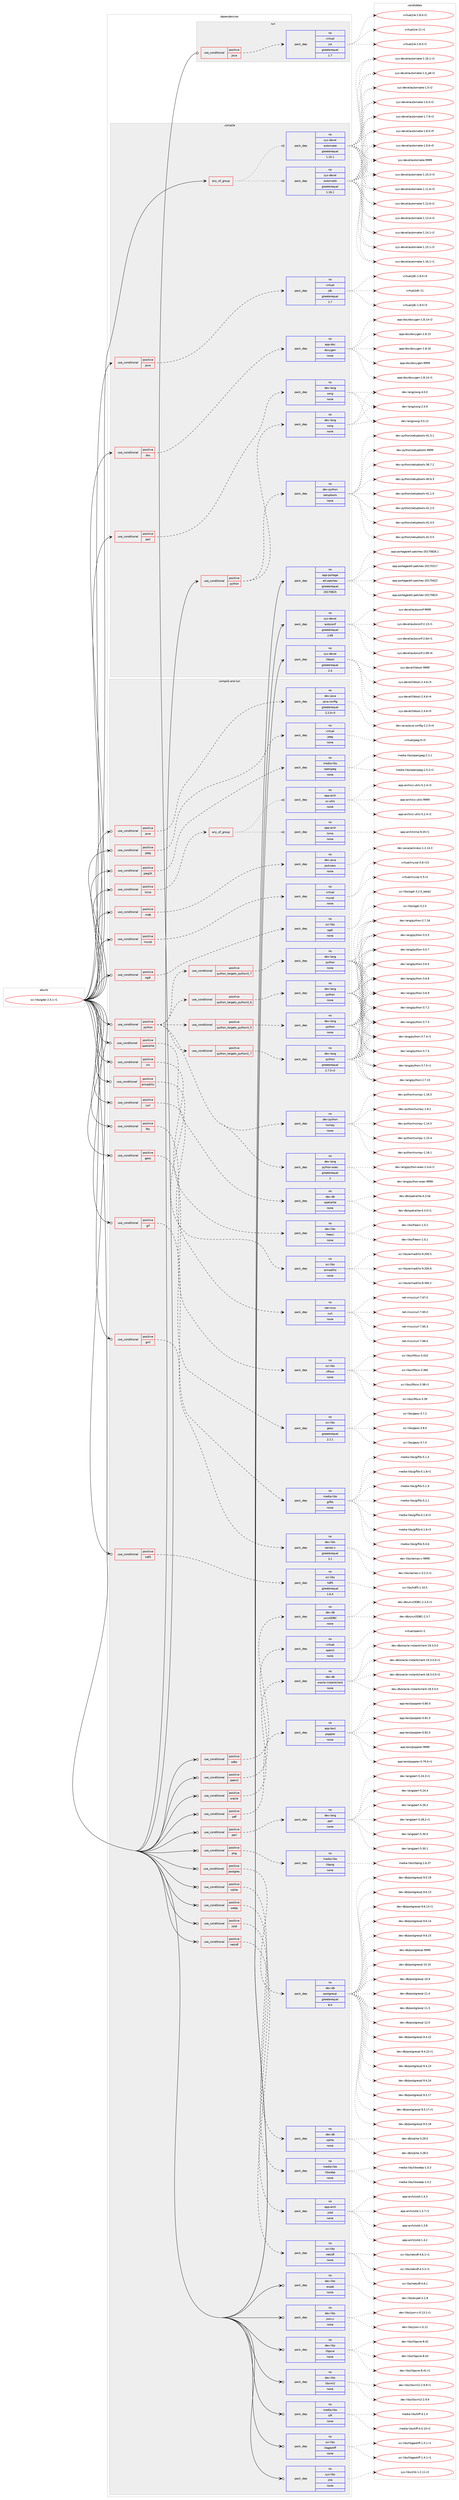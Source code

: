 digraph prolog {

# *************
# Graph options
# *************

newrank=true;
concentrate=true;
compound=true;
graph [rankdir=LR,fontname=Helvetica,fontsize=10,ranksep=1.5];#, ranksep=2.5, nodesep=0.2];
edge  [arrowhead=vee];
node  [fontname=Helvetica,fontsize=10];

# **********
# The ebuild
# **********

subgraph cluster_leftcol {
color=gray;
rank=same;
label=<<i>ebuild</i>>;
id [label="sci-libs/gdal-2.4.1-r1", color=red, width=4, href="../sci-libs/gdal-2.4.1-r1.svg"];
}

# ****************
# The dependencies
# ****************

subgraph cluster_midcol {
color=gray;
label=<<i>dependencies</i>>;
subgraph cluster_compile {
fillcolor="#eeeeee";
style=filled;
label=<<i>compile</i>>;
subgraph any14618 {
dependency856946 [label=<<TABLE BORDER="0" CELLBORDER="1" CELLSPACING="0" CELLPADDING="4"><TR><TD CELLPADDING="10">any_of_group</TD></TR></TABLE>>, shape=none, color=red];subgraph pack633780 {
dependency856947 [label=<<TABLE BORDER="0" CELLBORDER="1" CELLSPACING="0" CELLPADDING="4" WIDTH="220"><TR><TD ROWSPAN="6" CELLPADDING="30">pack_dep</TD></TR><TR><TD WIDTH="110">no</TD></TR><TR><TD>sys-devel</TD></TR><TR><TD>automake</TD></TR><TR><TD>greaterequal</TD></TR><TR><TD>1.16.1</TD></TR></TABLE>>, shape=none, color=blue];
}
dependency856946:e -> dependency856947:w [weight=20,style="dotted",arrowhead="oinv"];
subgraph pack633781 {
dependency856948 [label=<<TABLE BORDER="0" CELLBORDER="1" CELLSPACING="0" CELLPADDING="4" WIDTH="220"><TR><TD ROWSPAN="6" CELLPADDING="30">pack_dep</TD></TR><TR><TD WIDTH="110">no</TD></TR><TR><TD>sys-devel</TD></TR><TR><TD>automake</TD></TR><TR><TD>greaterequal</TD></TR><TR><TD>1.15.1</TD></TR></TABLE>>, shape=none, color=blue];
}
dependency856946:e -> dependency856948:w [weight=20,style="dotted",arrowhead="oinv"];
}
id:e -> dependency856946:w [weight=20,style="solid",arrowhead="vee"];
subgraph cond208039 {
dependency856949 [label=<<TABLE BORDER="0" CELLBORDER="1" CELLSPACING="0" CELLPADDING="4"><TR><TD ROWSPAN="3" CELLPADDING="10">use_conditional</TD></TR><TR><TD>positive</TD></TR><TR><TD>doc</TD></TR></TABLE>>, shape=none, color=red];
subgraph pack633782 {
dependency856950 [label=<<TABLE BORDER="0" CELLBORDER="1" CELLSPACING="0" CELLPADDING="4" WIDTH="220"><TR><TD ROWSPAN="6" CELLPADDING="30">pack_dep</TD></TR><TR><TD WIDTH="110">no</TD></TR><TR><TD>app-doc</TD></TR><TR><TD>doxygen</TD></TR><TR><TD>none</TD></TR><TR><TD></TD></TR></TABLE>>, shape=none, color=blue];
}
dependency856949:e -> dependency856950:w [weight=20,style="dashed",arrowhead="vee"];
}
id:e -> dependency856949:w [weight=20,style="solid",arrowhead="vee"];
subgraph cond208040 {
dependency856951 [label=<<TABLE BORDER="0" CELLBORDER="1" CELLSPACING="0" CELLPADDING="4"><TR><TD ROWSPAN="3" CELLPADDING="10">use_conditional</TD></TR><TR><TD>positive</TD></TR><TR><TD>java</TD></TR></TABLE>>, shape=none, color=red];
subgraph pack633783 {
dependency856952 [label=<<TABLE BORDER="0" CELLBORDER="1" CELLSPACING="0" CELLPADDING="4" WIDTH="220"><TR><TD ROWSPAN="6" CELLPADDING="30">pack_dep</TD></TR><TR><TD WIDTH="110">no</TD></TR><TR><TD>virtual</TD></TR><TR><TD>jdk</TD></TR><TR><TD>greaterequal</TD></TR><TR><TD>1.7</TD></TR></TABLE>>, shape=none, color=blue];
}
dependency856951:e -> dependency856952:w [weight=20,style="dashed",arrowhead="vee"];
}
id:e -> dependency856951:w [weight=20,style="solid",arrowhead="vee"];
subgraph cond208041 {
dependency856953 [label=<<TABLE BORDER="0" CELLBORDER="1" CELLSPACING="0" CELLPADDING="4"><TR><TD ROWSPAN="3" CELLPADDING="10">use_conditional</TD></TR><TR><TD>positive</TD></TR><TR><TD>perl</TD></TR></TABLE>>, shape=none, color=red];
subgraph pack633784 {
dependency856954 [label=<<TABLE BORDER="0" CELLBORDER="1" CELLSPACING="0" CELLPADDING="4" WIDTH="220"><TR><TD ROWSPAN="6" CELLPADDING="30">pack_dep</TD></TR><TR><TD WIDTH="110">no</TD></TR><TR><TD>dev-lang</TD></TR><TR><TD>swig</TD></TR><TR><TD>none</TD></TR><TR><TD></TD></TR></TABLE>>, shape=none, color=blue];
}
dependency856953:e -> dependency856954:w [weight=20,style="dashed",arrowhead="vee"];
}
id:e -> dependency856953:w [weight=20,style="solid",arrowhead="vee"];
subgraph cond208042 {
dependency856955 [label=<<TABLE BORDER="0" CELLBORDER="1" CELLSPACING="0" CELLPADDING="4"><TR><TD ROWSPAN="3" CELLPADDING="10">use_conditional</TD></TR><TR><TD>positive</TD></TR><TR><TD>python</TD></TR></TABLE>>, shape=none, color=red];
subgraph pack633785 {
dependency856956 [label=<<TABLE BORDER="0" CELLBORDER="1" CELLSPACING="0" CELLPADDING="4" WIDTH="220"><TR><TD ROWSPAN="6" CELLPADDING="30">pack_dep</TD></TR><TR><TD WIDTH="110">no</TD></TR><TR><TD>dev-lang</TD></TR><TR><TD>swig</TD></TR><TR><TD>none</TD></TR><TR><TD></TD></TR></TABLE>>, shape=none, color=blue];
}
dependency856955:e -> dependency856956:w [weight=20,style="dashed",arrowhead="vee"];
subgraph pack633786 {
dependency856957 [label=<<TABLE BORDER="0" CELLBORDER="1" CELLSPACING="0" CELLPADDING="4" WIDTH="220"><TR><TD ROWSPAN="6" CELLPADDING="30">pack_dep</TD></TR><TR><TD WIDTH="110">no</TD></TR><TR><TD>dev-python</TD></TR><TR><TD>setuptools</TD></TR><TR><TD>none</TD></TR><TR><TD></TD></TR></TABLE>>, shape=none, color=blue];
}
dependency856955:e -> dependency856957:w [weight=20,style="dashed",arrowhead="vee"];
}
id:e -> dependency856955:w [weight=20,style="solid",arrowhead="vee"];
subgraph pack633787 {
dependency856958 [label=<<TABLE BORDER="0" CELLBORDER="1" CELLSPACING="0" CELLPADDING="4" WIDTH="220"><TR><TD ROWSPAN="6" CELLPADDING="30">pack_dep</TD></TR><TR><TD WIDTH="110">no</TD></TR><TR><TD>app-portage</TD></TR><TR><TD>elt-patches</TD></TR><TR><TD>greaterequal</TD></TR><TR><TD>20170815</TD></TR></TABLE>>, shape=none, color=blue];
}
id:e -> dependency856958:w [weight=20,style="solid",arrowhead="vee"];
subgraph pack633788 {
dependency856959 [label=<<TABLE BORDER="0" CELLBORDER="1" CELLSPACING="0" CELLPADDING="4" WIDTH="220"><TR><TD ROWSPAN="6" CELLPADDING="30">pack_dep</TD></TR><TR><TD WIDTH="110">no</TD></TR><TR><TD>sys-devel</TD></TR><TR><TD>autoconf</TD></TR><TR><TD>greaterequal</TD></TR><TR><TD>2.69</TD></TR></TABLE>>, shape=none, color=blue];
}
id:e -> dependency856959:w [weight=20,style="solid",arrowhead="vee"];
subgraph pack633789 {
dependency856960 [label=<<TABLE BORDER="0" CELLBORDER="1" CELLSPACING="0" CELLPADDING="4" WIDTH="220"><TR><TD ROWSPAN="6" CELLPADDING="30">pack_dep</TD></TR><TR><TD WIDTH="110">no</TD></TR><TR><TD>sys-devel</TD></TR><TR><TD>libtool</TD></TR><TR><TD>greaterequal</TD></TR><TR><TD>2.4</TD></TR></TABLE>>, shape=none, color=blue];
}
id:e -> dependency856960:w [weight=20,style="solid",arrowhead="vee"];
}
subgraph cluster_compileandrun {
fillcolor="#eeeeee";
style=filled;
label=<<i>compile and run</i>>;
subgraph cond208043 {
dependency856961 [label=<<TABLE BORDER="0" CELLBORDER="1" CELLSPACING="0" CELLPADDING="4"><TR><TD ROWSPAN="3" CELLPADDING="10">use_conditional</TD></TR><TR><TD>positive</TD></TR><TR><TD>armadillo</TD></TR></TABLE>>, shape=none, color=red];
subgraph pack633790 {
dependency856962 [label=<<TABLE BORDER="0" CELLBORDER="1" CELLSPACING="0" CELLPADDING="4" WIDTH="220"><TR><TD ROWSPAN="6" CELLPADDING="30">pack_dep</TD></TR><TR><TD WIDTH="110">no</TD></TR><TR><TD>sci-libs</TD></TR><TR><TD>armadillo</TD></TR><TR><TD>none</TD></TR><TR><TD></TD></TR></TABLE>>, shape=none, color=blue];
}
dependency856961:e -> dependency856962:w [weight=20,style="dashed",arrowhead="vee"];
}
id:e -> dependency856961:w [weight=20,style="solid",arrowhead="odotvee"];
subgraph cond208044 {
dependency856963 [label=<<TABLE BORDER="0" CELLBORDER="1" CELLSPACING="0" CELLPADDING="4"><TR><TD ROWSPAN="3" CELLPADDING="10">use_conditional</TD></TR><TR><TD>positive</TD></TR><TR><TD>curl</TD></TR></TABLE>>, shape=none, color=red];
subgraph pack633791 {
dependency856964 [label=<<TABLE BORDER="0" CELLBORDER="1" CELLSPACING="0" CELLPADDING="4" WIDTH="220"><TR><TD ROWSPAN="6" CELLPADDING="30">pack_dep</TD></TR><TR><TD WIDTH="110">no</TD></TR><TR><TD>net-misc</TD></TR><TR><TD>curl</TD></TR><TR><TD>none</TD></TR><TR><TD></TD></TR></TABLE>>, shape=none, color=blue];
}
dependency856963:e -> dependency856964:w [weight=20,style="dashed",arrowhead="vee"];
}
id:e -> dependency856963:w [weight=20,style="solid",arrowhead="odotvee"];
subgraph cond208045 {
dependency856965 [label=<<TABLE BORDER="0" CELLBORDER="1" CELLSPACING="0" CELLPADDING="4"><TR><TD ROWSPAN="3" CELLPADDING="10">use_conditional</TD></TR><TR><TD>positive</TD></TR><TR><TD>fits</TD></TR></TABLE>>, shape=none, color=red];
subgraph pack633792 {
dependency856966 [label=<<TABLE BORDER="0" CELLBORDER="1" CELLSPACING="0" CELLPADDING="4" WIDTH="220"><TR><TD ROWSPAN="6" CELLPADDING="30">pack_dep</TD></TR><TR><TD WIDTH="110">no</TD></TR><TR><TD>sci-libs</TD></TR><TR><TD>cfitsio</TD></TR><TR><TD>none</TD></TR><TR><TD></TD></TR></TABLE>>, shape=none, color=blue];
}
dependency856965:e -> dependency856966:w [weight=20,style="dashed",arrowhead="vee"];
}
id:e -> dependency856965:w [weight=20,style="solid",arrowhead="odotvee"];
subgraph cond208046 {
dependency856967 [label=<<TABLE BORDER="0" CELLBORDER="1" CELLSPACING="0" CELLPADDING="4"><TR><TD ROWSPAN="3" CELLPADDING="10">use_conditional</TD></TR><TR><TD>positive</TD></TR><TR><TD>geos</TD></TR></TABLE>>, shape=none, color=red];
subgraph pack633793 {
dependency856968 [label=<<TABLE BORDER="0" CELLBORDER="1" CELLSPACING="0" CELLPADDING="4" WIDTH="220"><TR><TD ROWSPAN="6" CELLPADDING="30">pack_dep</TD></TR><TR><TD WIDTH="110">no</TD></TR><TR><TD>sci-libs</TD></TR><TR><TD>geos</TD></TR><TR><TD>greaterequal</TD></TR><TR><TD>2.2.1</TD></TR></TABLE>>, shape=none, color=blue];
}
dependency856967:e -> dependency856968:w [weight=20,style="dashed",arrowhead="vee"];
}
id:e -> dependency856967:w [weight=20,style="solid",arrowhead="odotvee"];
subgraph cond208047 {
dependency856969 [label=<<TABLE BORDER="0" CELLBORDER="1" CELLSPACING="0" CELLPADDING="4"><TR><TD ROWSPAN="3" CELLPADDING="10">use_conditional</TD></TR><TR><TD>positive</TD></TR><TR><TD>gif</TD></TR></TABLE>>, shape=none, color=red];
subgraph pack633794 {
dependency856970 [label=<<TABLE BORDER="0" CELLBORDER="1" CELLSPACING="0" CELLPADDING="4" WIDTH="220"><TR><TD ROWSPAN="6" CELLPADDING="30">pack_dep</TD></TR><TR><TD WIDTH="110">no</TD></TR><TR><TD>media-libs</TD></TR><TR><TD>giflib</TD></TR><TR><TD>none</TD></TR><TR><TD></TD></TR></TABLE>>, shape=none, color=blue];
}
dependency856969:e -> dependency856970:w [weight=20,style="dashed",arrowhead="vee"];
}
id:e -> dependency856969:w [weight=20,style="solid",arrowhead="odotvee"];
subgraph cond208048 {
dependency856971 [label=<<TABLE BORDER="0" CELLBORDER="1" CELLSPACING="0" CELLPADDING="4"><TR><TD ROWSPAN="3" CELLPADDING="10">use_conditional</TD></TR><TR><TD>positive</TD></TR><TR><TD>gml</TD></TR></TABLE>>, shape=none, color=red];
subgraph pack633795 {
dependency856972 [label=<<TABLE BORDER="0" CELLBORDER="1" CELLSPACING="0" CELLPADDING="4" WIDTH="220"><TR><TD ROWSPAN="6" CELLPADDING="30">pack_dep</TD></TR><TR><TD WIDTH="110">no</TD></TR><TR><TD>dev-libs</TD></TR><TR><TD>xerces-c</TD></TR><TR><TD>greaterequal</TD></TR><TR><TD>3.1</TD></TR></TABLE>>, shape=none, color=blue];
}
dependency856971:e -> dependency856972:w [weight=20,style="dashed",arrowhead="vee"];
}
id:e -> dependency856971:w [weight=20,style="solid",arrowhead="odotvee"];
subgraph cond208049 {
dependency856973 [label=<<TABLE BORDER="0" CELLBORDER="1" CELLSPACING="0" CELLPADDING="4"><TR><TD ROWSPAN="3" CELLPADDING="10">use_conditional</TD></TR><TR><TD>positive</TD></TR><TR><TD>hdf5</TD></TR></TABLE>>, shape=none, color=red];
subgraph pack633796 {
dependency856974 [label=<<TABLE BORDER="0" CELLBORDER="1" CELLSPACING="0" CELLPADDING="4" WIDTH="220"><TR><TD ROWSPAN="6" CELLPADDING="30">pack_dep</TD></TR><TR><TD WIDTH="110">no</TD></TR><TR><TD>sci-libs</TD></TR><TR><TD>hdf5</TD></TR><TR><TD>greaterequal</TD></TR><TR><TD>1.6.4</TD></TR></TABLE>>, shape=none, color=blue];
}
dependency856973:e -> dependency856974:w [weight=20,style="dashed",arrowhead="vee"];
}
id:e -> dependency856973:w [weight=20,style="solid",arrowhead="odotvee"];
subgraph cond208050 {
dependency856975 [label=<<TABLE BORDER="0" CELLBORDER="1" CELLSPACING="0" CELLPADDING="4"><TR><TD ROWSPAN="3" CELLPADDING="10">use_conditional</TD></TR><TR><TD>positive</TD></TR><TR><TD>java</TD></TR></TABLE>>, shape=none, color=red];
subgraph pack633797 {
dependency856976 [label=<<TABLE BORDER="0" CELLBORDER="1" CELLSPACING="0" CELLPADDING="4" WIDTH="220"><TR><TD ROWSPAN="6" CELLPADDING="30">pack_dep</TD></TR><TR><TD WIDTH="110">no</TD></TR><TR><TD>dev-java</TD></TR><TR><TD>java-config</TD></TR><TR><TD>greaterequal</TD></TR><TR><TD>2.2.0-r3</TD></TR></TABLE>>, shape=none, color=blue];
}
dependency856975:e -> dependency856976:w [weight=20,style="dashed",arrowhead="vee"];
}
id:e -> dependency856975:w [weight=20,style="solid",arrowhead="odotvee"];
subgraph cond208051 {
dependency856977 [label=<<TABLE BORDER="0" CELLBORDER="1" CELLSPACING="0" CELLPADDING="4"><TR><TD ROWSPAN="3" CELLPADDING="10">use_conditional</TD></TR><TR><TD>positive</TD></TR><TR><TD>jpeg</TD></TR></TABLE>>, shape=none, color=red];
subgraph pack633798 {
dependency856978 [label=<<TABLE BORDER="0" CELLBORDER="1" CELLSPACING="0" CELLPADDING="4" WIDTH="220"><TR><TD ROWSPAN="6" CELLPADDING="30">pack_dep</TD></TR><TR><TD WIDTH="110">no</TD></TR><TR><TD>virtual</TD></TR><TR><TD>jpeg</TD></TR><TR><TD>none</TD></TR><TR><TD></TD></TR></TABLE>>, shape=none, color=blue];
}
dependency856977:e -> dependency856978:w [weight=20,style="dashed",arrowhead="vee"];
}
id:e -> dependency856977:w [weight=20,style="solid",arrowhead="odotvee"];
subgraph cond208052 {
dependency856979 [label=<<TABLE BORDER="0" CELLBORDER="1" CELLSPACING="0" CELLPADDING="4"><TR><TD ROWSPAN="3" CELLPADDING="10">use_conditional</TD></TR><TR><TD>positive</TD></TR><TR><TD>jpeg2k</TD></TR></TABLE>>, shape=none, color=red];
subgraph pack633799 {
dependency856980 [label=<<TABLE BORDER="0" CELLBORDER="1" CELLSPACING="0" CELLPADDING="4" WIDTH="220"><TR><TD ROWSPAN="6" CELLPADDING="30">pack_dep</TD></TR><TR><TD WIDTH="110">no</TD></TR><TR><TD>media-libs</TD></TR><TR><TD>openjpeg</TD></TR><TR><TD>none</TD></TR><TR><TD></TD></TR></TABLE>>, shape=none, color=blue];
}
dependency856979:e -> dependency856980:w [weight=20,style="dashed",arrowhead="vee"];
}
id:e -> dependency856979:w [weight=20,style="solid",arrowhead="odotvee"];
subgraph cond208053 {
dependency856981 [label=<<TABLE BORDER="0" CELLBORDER="1" CELLSPACING="0" CELLPADDING="4"><TR><TD ROWSPAN="3" CELLPADDING="10">use_conditional</TD></TR><TR><TD>positive</TD></TR><TR><TD>lzma</TD></TR></TABLE>>, shape=none, color=red];
subgraph any14619 {
dependency856982 [label=<<TABLE BORDER="0" CELLBORDER="1" CELLSPACING="0" CELLPADDING="4"><TR><TD CELLPADDING="10">any_of_group</TD></TR></TABLE>>, shape=none, color=red];subgraph pack633800 {
dependency856983 [label=<<TABLE BORDER="0" CELLBORDER="1" CELLSPACING="0" CELLPADDING="4" WIDTH="220"><TR><TD ROWSPAN="6" CELLPADDING="30">pack_dep</TD></TR><TR><TD WIDTH="110">no</TD></TR><TR><TD>app-arch</TD></TR><TR><TD>xz-utils</TD></TR><TR><TD>none</TD></TR><TR><TD></TD></TR></TABLE>>, shape=none, color=blue];
}
dependency856982:e -> dependency856983:w [weight=20,style="dotted",arrowhead="oinv"];
subgraph pack633801 {
dependency856984 [label=<<TABLE BORDER="0" CELLBORDER="1" CELLSPACING="0" CELLPADDING="4" WIDTH="220"><TR><TD ROWSPAN="6" CELLPADDING="30">pack_dep</TD></TR><TR><TD WIDTH="110">no</TD></TR><TR><TD>app-arch</TD></TR><TR><TD>lzma</TD></TR><TR><TD>none</TD></TR><TR><TD></TD></TR></TABLE>>, shape=none, color=blue];
}
dependency856982:e -> dependency856984:w [weight=20,style="dotted",arrowhead="oinv"];
}
dependency856981:e -> dependency856982:w [weight=20,style="dashed",arrowhead="vee"];
}
id:e -> dependency856981:w [weight=20,style="solid",arrowhead="odotvee"];
subgraph cond208054 {
dependency856985 [label=<<TABLE BORDER="0" CELLBORDER="1" CELLSPACING="0" CELLPADDING="4"><TR><TD ROWSPAN="3" CELLPADDING="10">use_conditional</TD></TR><TR><TD>positive</TD></TR><TR><TD>mdb</TD></TR></TABLE>>, shape=none, color=red];
subgraph pack633802 {
dependency856986 [label=<<TABLE BORDER="0" CELLBORDER="1" CELLSPACING="0" CELLPADDING="4" WIDTH="220"><TR><TD ROWSPAN="6" CELLPADDING="30">pack_dep</TD></TR><TR><TD WIDTH="110">no</TD></TR><TR><TD>dev-java</TD></TR><TR><TD>jackcess</TD></TR><TR><TD>none</TD></TR><TR><TD></TD></TR></TABLE>>, shape=none, color=blue];
}
dependency856985:e -> dependency856986:w [weight=20,style="dashed",arrowhead="vee"];
}
id:e -> dependency856985:w [weight=20,style="solid",arrowhead="odotvee"];
subgraph cond208055 {
dependency856987 [label=<<TABLE BORDER="0" CELLBORDER="1" CELLSPACING="0" CELLPADDING="4"><TR><TD ROWSPAN="3" CELLPADDING="10">use_conditional</TD></TR><TR><TD>positive</TD></TR><TR><TD>mysql</TD></TR></TABLE>>, shape=none, color=red];
subgraph pack633803 {
dependency856988 [label=<<TABLE BORDER="0" CELLBORDER="1" CELLSPACING="0" CELLPADDING="4" WIDTH="220"><TR><TD ROWSPAN="6" CELLPADDING="30">pack_dep</TD></TR><TR><TD WIDTH="110">no</TD></TR><TR><TD>virtual</TD></TR><TR><TD>mysql</TD></TR><TR><TD>none</TD></TR><TR><TD></TD></TR></TABLE>>, shape=none, color=blue];
}
dependency856987:e -> dependency856988:w [weight=20,style="dashed",arrowhead="vee"];
}
id:e -> dependency856987:w [weight=20,style="solid",arrowhead="odotvee"];
subgraph cond208056 {
dependency856989 [label=<<TABLE BORDER="0" CELLBORDER="1" CELLSPACING="0" CELLPADDING="4"><TR><TD ROWSPAN="3" CELLPADDING="10">use_conditional</TD></TR><TR><TD>positive</TD></TR><TR><TD>netcdf</TD></TR></TABLE>>, shape=none, color=red];
subgraph pack633804 {
dependency856990 [label=<<TABLE BORDER="0" CELLBORDER="1" CELLSPACING="0" CELLPADDING="4" WIDTH="220"><TR><TD ROWSPAN="6" CELLPADDING="30">pack_dep</TD></TR><TR><TD WIDTH="110">no</TD></TR><TR><TD>sci-libs</TD></TR><TR><TD>netcdf</TD></TR><TR><TD>none</TD></TR><TR><TD></TD></TR></TABLE>>, shape=none, color=blue];
}
dependency856989:e -> dependency856990:w [weight=20,style="dashed",arrowhead="vee"];
}
id:e -> dependency856989:w [weight=20,style="solid",arrowhead="odotvee"];
subgraph cond208057 {
dependency856991 [label=<<TABLE BORDER="0" CELLBORDER="1" CELLSPACING="0" CELLPADDING="4"><TR><TD ROWSPAN="3" CELLPADDING="10">use_conditional</TD></TR><TR><TD>positive</TD></TR><TR><TD>odbc</TD></TR></TABLE>>, shape=none, color=red];
subgraph pack633805 {
dependency856992 [label=<<TABLE BORDER="0" CELLBORDER="1" CELLSPACING="0" CELLPADDING="4" WIDTH="220"><TR><TD ROWSPAN="6" CELLPADDING="30">pack_dep</TD></TR><TR><TD WIDTH="110">no</TD></TR><TR><TD>dev-db</TD></TR><TR><TD>unixODBC</TD></TR><TR><TD>none</TD></TR><TR><TD></TD></TR></TABLE>>, shape=none, color=blue];
}
dependency856991:e -> dependency856992:w [weight=20,style="dashed",arrowhead="vee"];
}
id:e -> dependency856991:w [weight=20,style="solid",arrowhead="odotvee"];
subgraph cond208058 {
dependency856993 [label=<<TABLE BORDER="0" CELLBORDER="1" CELLSPACING="0" CELLPADDING="4"><TR><TD ROWSPAN="3" CELLPADDING="10">use_conditional</TD></TR><TR><TD>positive</TD></TR><TR><TD>ogdi</TD></TR></TABLE>>, shape=none, color=red];
subgraph pack633806 {
dependency856994 [label=<<TABLE BORDER="0" CELLBORDER="1" CELLSPACING="0" CELLPADDING="4" WIDTH="220"><TR><TD ROWSPAN="6" CELLPADDING="30">pack_dep</TD></TR><TR><TD WIDTH="110">no</TD></TR><TR><TD>sci-libs</TD></TR><TR><TD>ogdi</TD></TR><TR><TD>none</TD></TR><TR><TD></TD></TR></TABLE>>, shape=none, color=blue];
}
dependency856993:e -> dependency856994:w [weight=20,style="dashed",arrowhead="vee"];
}
id:e -> dependency856993:w [weight=20,style="solid",arrowhead="odotvee"];
subgraph cond208059 {
dependency856995 [label=<<TABLE BORDER="0" CELLBORDER="1" CELLSPACING="0" CELLPADDING="4"><TR><TD ROWSPAN="3" CELLPADDING="10">use_conditional</TD></TR><TR><TD>positive</TD></TR><TR><TD>opencl</TD></TR></TABLE>>, shape=none, color=red];
subgraph pack633807 {
dependency856996 [label=<<TABLE BORDER="0" CELLBORDER="1" CELLSPACING="0" CELLPADDING="4" WIDTH="220"><TR><TD ROWSPAN="6" CELLPADDING="30">pack_dep</TD></TR><TR><TD WIDTH="110">no</TD></TR><TR><TD>virtual</TD></TR><TR><TD>opencl</TD></TR><TR><TD>none</TD></TR><TR><TD></TD></TR></TABLE>>, shape=none, color=blue];
}
dependency856995:e -> dependency856996:w [weight=20,style="dashed",arrowhead="vee"];
}
id:e -> dependency856995:w [weight=20,style="solid",arrowhead="odotvee"];
subgraph cond208060 {
dependency856997 [label=<<TABLE BORDER="0" CELLBORDER="1" CELLSPACING="0" CELLPADDING="4"><TR><TD ROWSPAN="3" CELLPADDING="10">use_conditional</TD></TR><TR><TD>positive</TD></TR><TR><TD>oracle</TD></TR></TABLE>>, shape=none, color=red];
subgraph pack633808 {
dependency856998 [label=<<TABLE BORDER="0" CELLBORDER="1" CELLSPACING="0" CELLPADDING="4" WIDTH="220"><TR><TD ROWSPAN="6" CELLPADDING="30">pack_dep</TD></TR><TR><TD WIDTH="110">no</TD></TR><TR><TD>dev-db</TD></TR><TR><TD>oracle-instantclient</TD></TR><TR><TD>none</TD></TR><TR><TD></TD></TR></TABLE>>, shape=none, color=blue];
}
dependency856997:e -> dependency856998:w [weight=20,style="dashed",arrowhead="vee"];
}
id:e -> dependency856997:w [weight=20,style="solid",arrowhead="odotvee"];
subgraph cond208061 {
dependency856999 [label=<<TABLE BORDER="0" CELLBORDER="1" CELLSPACING="0" CELLPADDING="4"><TR><TD ROWSPAN="3" CELLPADDING="10">use_conditional</TD></TR><TR><TD>positive</TD></TR><TR><TD>pdf</TD></TR></TABLE>>, shape=none, color=red];
subgraph pack633809 {
dependency857000 [label=<<TABLE BORDER="0" CELLBORDER="1" CELLSPACING="0" CELLPADDING="4" WIDTH="220"><TR><TD ROWSPAN="6" CELLPADDING="30">pack_dep</TD></TR><TR><TD WIDTH="110">no</TD></TR><TR><TD>app-text</TD></TR><TR><TD>poppler</TD></TR><TR><TD>none</TD></TR><TR><TD></TD></TR></TABLE>>, shape=none, color=blue];
}
dependency856999:e -> dependency857000:w [weight=20,style="dashed",arrowhead="vee"];
}
id:e -> dependency856999:w [weight=20,style="solid",arrowhead="odotvee"];
subgraph cond208062 {
dependency857001 [label=<<TABLE BORDER="0" CELLBORDER="1" CELLSPACING="0" CELLPADDING="4"><TR><TD ROWSPAN="3" CELLPADDING="10">use_conditional</TD></TR><TR><TD>positive</TD></TR><TR><TD>perl</TD></TR></TABLE>>, shape=none, color=red];
subgraph pack633810 {
dependency857002 [label=<<TABLE BORDER="0" CELLBORDER="1" CELLSPACING="0" CELLPADDING="4" WIDTH="220"><TR><TD ROWSPAN="6" CELLPADDING="30">pack_dep</TD></TR><TR><TD WIDTH="110">no</TD></TR><TR><TD>dev-lang</TD></TR><TR><TD>perl</TD></TR><TR><TD>none</TD></TR><TR><TD></TD></TR></TABLE>>, shape=none, color=blue];
}
dependency857001:e -> dependency857002:w [weight=20,style="dashed",arrowhead="vee"];
}
id:e -> dependency857001:w [weight=20,style="solid",arrowhead="odotvee"];
subgraph cond208063 {
dependency857003 [label=<<TABLE BORDER="0" CELLBORDER="1" CELLSPACING="0" CELLPADDING="4"><TR><TD ROWSPAN="3" CELLPADDING="10">use_conditional</TD></TR><TR><TD>positive</TD></TR><TR><TD>png</TD></TR></TABLE>>, shape=none, color=red];
subgraph pack633811 {
dependency857004 [label=<<TABLE BORDER="0" CELLBORDER="1" CELLSPACING="0" CELLPADDING="4" WIDTH="220"><TR><TD ROWSPAN="6" CELLPADDING="30">pack_dep</TD></TR><TR><TD WIDTH="110">no</TD></TR><TR><TD>media-libs</TD></TR><TR><TD>libpng</TD></TR><TR><TD>none</TD></TR><TR><TD></TD></TR></TABLE>>, shape=none, color=blue];
}
dependency857003:e -> dependency857004:w [weight=20,style="dashed",arrowhead="vee"];
}
id:e -> dependency857003:w [weight=20,style="solid",arrowhead="odotvee"];
subgraph cond208064 {
dependency857005 [label=<<TABLE BORDER="0" CELLBORDER="1" CELLSPACING="0" CELLPADDING="4"><TR><TD ROWSPAN="3" CELLPADDING="10">use_conditional</TD></TR><TR><TD>positive</TD></TR><TR><TD>postgres</TD></TR></TABLE>>, shape=none, color=red];
subgraph pack633812 {
dependency857006 [label=<<TABLE BORDER="0" CELLBORDER="1" CELLSPACING="0" CELLPADDING="4" WIDTH="220"><TR><TD ROWSPAN="6" CELLPADDING="30">pack_dep</TD></TR><TR><TD WIDTH="110">no</TD></TR><TR><TD>dev-db</TD></TR><TR><TD>postgresql</TD></TR><TR><TD>greaterequal</TD></TR><TR><TD>8.4</TD></TR></TABLE>>, shape=none, color=blue];
}
dependency857005:e -> dependency857006:w [weight=20,style="dashed",arrowhead="vee"];
}
id:e -> dependency857005:w [weight=20,style="solid",arrowhead="odotvee"];
subgraph cond208065 {
dependency857007 [label=<<TABLE BORDER="0" CELLBORDER="1" CELLSPACING="0" CELLPADDING="4"><TR><TD ROWSPAN="3" CELLPADDING="10">use_conditional</TD></TR><TR><TD>positive</TD></TR><TR><TD>python</TD></TR></TABLE>>, shape=none, color=red];
subgraph cond208066 {
dependency857008 [label=<<TABLE BORDER="0" CELLBORDER="1" CELLSPACING="0" CELLPADDING="4"><TR><TD ROWSPAN="3" CELLPADDING="10">use_conditional</TD></TR><TR><TD>positive</TD></TR><TR><TD>python_targets_python2_7</TD></TR></TABLE>>, shape=none, color=red];
subgraph pack633813 {
dependency857009 [label=<<TABLE BORDER="0" CELLBORDER="1" CELLSPACING="0" CELLPADDING="4" WIDTH="220"><TR><TD ROWSPAN="6" CELLPADDING="30">pack_dep</TD></TR><TR><TD WIDTH="110">no</TD></TR><TR><TD>dev-lang</TD></TR><TR><TD>python</TD></TR><TR><TD>greaterequal</TD></TR><TR><TD>2.7.5-r2</TD></TR></TABLE>>, shape=none, color=blue];
}
dependency857008:e -> dependency857009:w [weight=20,style="dashed",arrowhead="vee"];
}
dependency857007:e -> dependency857008:w [weight=20,style="dashed",arrowhead="vee"];
subgraph cond208067 {
dependency857010 [label=<<TABLE BORDER="0" CELLBORDER="1" CELLSPACING="0" CELLPADDING="4"><TR><TD ROWSPAN="3" CELLPADDING="10">use_conditional</TD></TR><TR><TD>positive</TD></TR><TR><TD>python_targets_python3_5</TD></TR></TABLE>>, shape=none, color=red];
subgraph pack633814 {
dependency857011 [label=<<TABLE BORDER="0" CELLBORDER="1" CELLSPACING="0" CELLPADDING="4" WIDTH="220"><TR><TD ROWSPAN="6" CELLPADDING="30">pack_dep</TD></TR><TR><TD WIDTH="110">no</TD></TR><TR><TD>dev-lang</TD></TR><TR><TD>python</TD></TR><TR><TD>none</TD></TR><TR><TD></TD></TR></TABLE>>, shape=none, color=blue];
}
dependency857010:e -> dependency857011:w [weight=20,style="dashed",arrowhead="vee"];
}
dependency857007:e -> dependency857010:w [weight=20,style="dashed",arrowhead="vee"];
subgraph cond208068 {
dependency857012 [label=<<TABLE BORDER="0" CELLBORDER="1" CELLSPACING="0" CELLPADDING="4"><TR><TD ROWSPAN="3" CELLPADDING="10">use_conditional</TD></TR><TR><TD>positive</TD></TR><TR><TD>python_targets_python3_6</TD></TR></TABLE>>, shape=none, color=red];
subgraph pack633815 {
dependency857013 [label=<<TABLE BORDER="0" CELLBORDER="1" CELLSPACING="0" CELLPADDING="4" WIDTH="220"><TR><TD ROWSPAN="6" CELLPADDING="30">pack_dep</TD></TR><TR><TD WIDTH="110">no</TD></TR><TR><TD>dev-lang</TD></TR><TR><TD>python</TD></TR><TR><TD>none</TD></TR><TR><TD></TD></TR></TABLE>>, shape=none, color=blue];
}
dependency857012:e -> dependency857013:w [weight=20,style="dashed",arrowhead="vee"];
}
dependency857007:e -> dependency857012:w [weight=20,style="dashed",arrowhead="vee"];
subgraph cond208069 {
dependency857014 [label=<<TABLE BORDER="0" CELLBORDER="1" CELLSPACING="0" CELLPADDING="4"><TR><TD ROWSPAN="3" CELLPADDING="10">use_conditional</TD></TR><TR><TD>positive</TD></TR><TR><TD>python_targets_python3_7</TD></TR></TABLE>>, shape=none, color=red];
subgraph pack633816 {
dependency857015 [label=<<TABLE BORDER="0" CELLBORDER="1" CELLSPACING="0" CELLPADDING="4" WIDTH="220"><TR><TD ROWSPAN="6" CELLPADDING="30">pack_dep</TD></TR><TR><TD WIDTH="110">no</TD></TR><TR><TD>dev-lang</TD></TR><TR><TD>python</TD></TR><TR><TD>none</TD></TR><TR><TD></TD></TR></TABLE>>, shape=none, color=blue];
}
dependency857014:e -> dependency857015:w [weight=20,style="dashed",arrowhead="vee"];
}
dependency857007:e -> dependency857014:w [weight=20,style="dashed",arrowhead="vee"];
subgraph pack633817 {
dependency857016 [label=<<TABLE BORDER="0" CELLBORDER="1" CELLSPACING="0" CELLPADDING="4" WIDTH="220"><TR><TD ROWSPAN="6" CELLPADDING="30">pack_dep</TD></TR><TR><TD WIDTH="110">no</TD></TR><TR><TD>dev-lang</TD></TR><TR><TD>python-exec</TD></TR><TR><TD>greaterequal</TD></TR><TR><TD>2</TD></TR></TABLE>>, shape=none, color=blue];
}
dependency857007:e -> dependency857016:w [weight=20,style="dashed",arrowhead="vee"];
subgraph pack633818 {
dependency857017 [label=<<TABLE BORDER="0" CELLBORDER="1" CELLSPACING="0" CELLPADDING="4" WIDTH="220"><TR><TD ROWSPAN="6" CELLPADDING="30">pack_dep</TD></TR><TR><TD WIDTH="110">no</TD></TR><TR><TD>dev-python</TD></TR><TR><TD>numpy</TD></TR><TR><TD>none</TD></TR><TR><TD></TD></TR></TABLE>>, shape=none, color=blue];
}
dependency857007:e -> dependency857017:w [weight=20,style="dashed",arrowhead="vee"];
}
id:e -> dependency857007:w [weight=20,style="solid",arrowhead="odotvee"];
subgraph cond208070 {
dependency857018 [label=<<TABLE BORDER="0" CELLBORDER="1" CELLSPACING="0" CELLPADDING="4"><TR><TD ROWSPAN="3" CELLPADDING="10">use_conditional</TD></TR><TR><TD>positive</TD></TR><TR><TD>spatialite</TD></TR></TABLE>>, shape=none, color=red];
subgraph pack633819 {
dependency857019 [label=<<TABLE BORDER="0" CELLBORDER="1" CELLSPACING="0" CELLPADDING="4" WIDTH="220"><TR><TD ROWSPAN="6" CELLPADDING="30">pack_dep</TD></TR><TR><TD WIDTH="110">no</TD></TR><TR><TD>dev-db</TD></TR><TR><TD>spatialite</TD></TR><TR><TD>none</TD></TR><TR><TD></TD></TR></TABLE>>, shape=none, color=blue];
}
dependency857018:e -> dependency857019:w [weight=20,style="dashed",arrowhead="vee"];
}
id:e -> dependency857018:w [weight=20,style="solid",arrowhead="odotvee"];
subgraph cond208071 {
dependency857020 [label=<<TABLE BORDER="0" CELLBORDER="1" CELLSPACING="0" CELLPADDING="4"><TR><TD ROWSPAN="3" CELLPADDING="10">use_conditional</TD></TR><TR><TD>positive</TD></TR><TR><TD>sqlite</TD></TR></TABLE>>, shape=none, color=red];
subgraph pack633820 {
dependency857021 [label=<<TABLE BORDER="0" CELLBORDER="1" CELLSPACING="0" CELLPADDING="4" WIDTH="220"><TR><TD ROWSPAN="6" CELLPADDING="30">pack_dep</TD></TR><TR><TD WIDTH="110">no</TD></TR><TR><TD>dev-db</TD></TR><TR><TD>sqlite</TD></TR><TR><TD>none</TD></TR><TR><TD></TD></TR></TABLE>>, shape=none, color=blue];
}
dependency857020:e -> dependency857021:w [weight=20,style="dashed",arrowhead="vee"];
}
id:e -> dependency857020:w [weight=20,style="solid",arrowhead="odotvee"];
subgraph cond208072 {
dependency857022 [label=<<TABLE BORDER="0" CELLBORDER="1" CELLSPACING="0" CELLPADDING="4"><TR><TD ROWSPAN="3" CELLPADDING="10">use_conditional</TD></TR><TR><TD>positive</TD></TR><TR><TD>webp</TD></TR></TABLE>>, shape=none, color=red];
subgraph pack633821 {
dependency857023 [label=<<TABLE BORDER="0" CELLBORDER="1" CELLSPACING="0" CELLPADDING="4" WIDTH="220"><TR><TD ROWSPAN="6" CELLPADDING="30">pack_dep</TD></TR><TR><TD WIDTH="110">no</TD></TR><TR><TD>media-libs</TD></TR><TR><TD>libwebp</TD></TR><TR><TD>none</TD></TR><TR><TD></TD></TR></TABLE>>, shape=none, color=blue];
}
dependency857022:e -> dependency857023:w [weight=20,style="dashed",arrowhead="vee"];
}
id:e -> dependency857022:w [weight=20,style="solid",arrowhead="odotvee"];
subgraph cond208073 {
dependency857024 [label=<<TABLE BORDER="0" CELLBORDER="1" CELLSPACING="0" CELLPADDING="4"><TR><TD ROWSPAN="3" CELLPADDING="10">use_conditional</TD></TR><TR><TD>positive</TD></TR><TR><TD>xls</TD></TR></TABLE>>, shape=none, color=red];
subgraph pack633822 {
dependency857025 [label=<<TABLE BORDER="0" CELLBORDER="1" CELLSPACING="0" CELLPADDING="4" WIDTH="220"><TR><TD ROWSPAN="6" CELLPADDING="30">pack_dep</TD></TR><TR><TD WIDTH="110">no</TD></TR><TR><TD>dev-libs</TD></TR><TR><TD>freexl</TD></TR><TR><TD>none</TD></TR><TR><TD></TD></TR></TABLE>>, shape=none, color=blue];
}
dependency857024:e -> dependency857025:w [weight=20,style="dashed",arrowhead="vee"];
}
id:e -> dependency857024:w [weight=20,style="solid",arrowhead="odotvee"];
subgraph cond208074 {
dependency857026 [label=<<TABLE BORDER="0" CELLBORDER="1" CELLSPACING="0" CELLPADDING="4"><TR><TD ROWSPAN="3" CELLPADDING="10">use_conditional</TD></TR><TR><TD>positive</TD></TR><TR><TD>zstd</TD></TR></TABLE>>, shape=none, color=red];
subgraph pack633823 {
dependency857027 [label=<<TABLE BORDER="0" CELLBORDER="1" CELLSPACING="0" CELLPADDING="4" WIDTH="220"><TR><TD ROWSPAN="6" CELLPADDING="30">pack_dep</TD></TR><TR><TD WIDTH="110">no</TD></TR><TR><TD>app-arch</TD></TR><TR><TD>zstd</TD></TR><TR><TD>none</TD></TR><TR><TD></TD></TR></TABLE>>, shape=none, color=blue];
}
dependency857026:e -> dependency857027:w [weight=20,style="dashed",arrowhead="vee"];
}
id:e -> dependency857026:w [weight=20,style="solid",arrowhead="odotvee"];
subgraph pack633824 {
dependency857028 [label=<<TABLE BORDER="0" CELLBORDER="1" CELLSPACING="0" CELLPADDING="4" WIDTH="220"><TR><TD ROWSPAN="6" CELLPADDING="30">pack_dep</TD></TR><TR><TD WIDTH="110">no</TD></TR><TR><TD>dev-libs</TD></TR><TR><TD>expat</TD></TR><TR><TD>none</TD></TR><TR><TD></TD></TR></TABLE>>, shape=none, color=blue];
}
id:e -> dependency857028:w [weight=20,style="solid",arrowhead="odotvee"];
subgraph pack633825 {
dependency857029 [label=<<TABLE BORDER="0" CELLBORDER="1" CELLSPACING="0" CELLPADDING="4" WIDTH="220"><TR><TD ROWSPAN="6" CELLPADDING="30">pack_dep</TD></TR><TR><TD WIDTH="110">no</TD></TR><TR><TD>dev-libs</TD></TR><TR><TD>json-c</TD></TR><TR><TD>none</TD></TR><TR><TD></TD></TR></TABLE>>, shape=none, color=blue];
}
id:e -> dependency857029:w [weight=20,style="solid",arrowhead="odotvee"];
subgraph pack633826 {
dependency857030 [label=<<TABLE BORDER="0" CELLBORDER="1" CELLSPACING="0" CELLPADDING="4" WIDTH="220"><TR><TD ROWSPAN="6" CELLPADDING="30">pack_dep</TD></TR><TR><TD WIDTH="110">no</TD></TR><TR><TD>dev-libs</TD></TR><TR><TD>libpcre</TD></TR><TR><TD>none</TD></TR><TR><TD></TD></TR></TABLE>>, shape=none, color=blue];
}
id:e -> dependency857030:w [weight=20,style="solid",arrowhead="odotvee"];
subgraph pack633827 {
dependency857031 [label=<<TABLE BORDER="0" CELLBORDER="1" CELLSPACING="0" CELLPADDING="4" WIDTH="220"><TR><TD ROWSPAN="6" CELLPADDING="30">pack_dep</TD></TR><TR><TD WIDTH="110">no</TD></TR><TR><TD>dev-libs</TD></TR><TR><TD>libxml2</TD></TR><TR><TD>none</TD></TR><TR><TD></TD></TR></TABLE>>, shape=none, color=blue];
}
id:e -> dependency857031:w [weight=20,style="solid",arrowhead="odotvee"];
subgraph pack633828 {
dependency857032 [label=<<TABLE BORDER="0" CELLBORDER="1" CELLSPACING="0" CELLPADDING="4" WIDTH="220"><TR><TD ROWSPAN="6" CELLPADDING="30">pack_dep</TD></TR><TR><TD WIDTH="110">no</TD></TR><TR><TD>media-libs</TD></TR><TR><TD>tiff</TD></TR><TR><TD>none</TD></TR><TR><TD></TD></TR></TABLE>>, shape=none, color=blue];
}
id:e -> dependency857032:w [weight=20,style="solid",arrowhead="odotvee"];
subgraph pack633829 {
dependency857033 [label=<<TABLE BORDER="0" CELLBORDER="1" CELLSPACING="0" CELLPADDING="4" WIDTH="220"><TR><TD ROWSPAN="6" CELLPADDING="30">pack_dep</TD></TR><TR><TD WIDTH="110">no</TD></TR><TR><TD>sci-libs</TD></TR><TR><TD>libgeotiff</TD></TR><TR><TD>none</TD></TR><TR><TD></TD></TR></TABLE>>, shape=none, color=blue];
}
id:e -> dependency857033:w [weight=20,style="solid",arrowhead="odotvee"];
subgraph pack633830 {
dependency857034 [label=<<TABLE BORDER="0" CELLBORDER="1" CELLSPACING="0" CELLPADDING="4" WIDTH="220"><TR><TD ROWSPAN="6" CELLPADDING="30">pack_dep</TD></TR><TR><TD WIDTH="110">no</TD></TR><TR><TD>sys-libs</TD></TR><TR><TD>zlib</TD></TR><TR><TD>none</TD></TR><TR><TD></TD></TR></TABLE>>, shape=none, color=blue];
}
id:e -> dependency857034:w [weight=20,style="solid",arrowhead="odotvee"];
}
subgraph cluster_run {
fillcolor="#eeeeee";
style=filled;
label=<<i>run</i>>;
subgraph cond208075 {
dependency857035 [label=<<TABLE BORDER="0" CELLBORDER="1" CELLSPACING="0" CELLPADDING="4"><TR><TD ROWSPAN="3" CELLPADDING="10">use_conditional</TD></TR><TR><TD>positive</TD></TR><TR><TD>java</TD></TR></TABLE>>, shape=none, color=red];
subgraph pack633831 {
dependency857036 [label=<<TABLE BORDER="0" CELLBORDER="1" CELLSPACING="0" CELLPADDING="4" WIDTH="220"><TR><TD ROWSPAN="6" CELLPADDING="30">pack_dep</TD></TR><TR><TD WIDTH="110">no</TD></TR><TR><TD>virtual</TD></TR><TR><TD>jre</TD></TR><TR><TD>greaterequal</TD></TR><TR><TD>1.7</TD></TR></TABLE>>, shape=none, color=blue];
}
dependency857035:e -> dependency857036:w [weight=20,style="dashed",arrowhead="vee"];
}
id:e -> dependency857035:w [weight=20,style="solid",arrowhead="odot"];
}
}

# **************
# The candidates
# **************

subgraph cluster_choices {
rank=same;
color=gray;
label=<<i>candidates</i>>;

subgraph choice633780 {
color=black;
nodesep=1;
choice11512111545100101118101108479711711611110997107101454946494846514511451 [label="sys-devel/automake-1.10.3-r3", color=red, width=4,href="../sys-devel/automake-1.10.3-r3.svg"];
choice11512111545100101118101108479711711611110997107101454946494946544511451 [label="sys-devel/automake-1.11.6-r3", color=red, width=4,href="../sys-devel/automake-1.11.6-r3.svg"];
choice11512111545100101118101108479711711611110997107101454946495046544511450 [label="sys-devel/automake-1.12.6-r2", color=red, width=4,href="../sys-devel/automake-1.12.6-r2.svg"];
choice11512111545100101118101108479711711611110997107101454946495146524511450 [label="sys-devel/automake-1.13.4-r2", color=red, width=4,href="../sys-devel/automake-1.13.4-r2.svg"];
choice11512111545100101118101108479711711611110997107101454946495246494511450 [label="sys-devel/automake-1.14.1-r2", color=red, width=4,href="../sys-devel/automake-1.14.1-r2.svg"];
choice11512111545100101118101108479711711611110997107101454946495346494511450 [label="sys-devel/automake-1.15.1-r2", color=red, width=4,href="../sys-devel/automake-1.15.1-r2.svg"];
choice11512111545100101118101108479711711611110997107101454946495446494511449 [label="sys-devel/automake-1.16.1-r1", color=red, width=4,href="../sys-devel/automake-1.16.1-r1.svg"];
choice11512111545100101118101108479711711611110997107101454946495446494511450 [label="sys-devel/automake-1.16.1-r2", color=red, width=4,href="../sys-devel/automake-1.16.1-r2.svg"];
choice115121115451001011181011084797117116111109971071014549465295112544511450 [label="sys-devel/automake-1.4_p6-r2", color=red, width=4,href="../sys-devel/automake-1.4_p6-r2.svg"];
choice11512111545100101118101108479711711611110997107101454946534511450 [label="sys-devel/automake-1.5-r2", color=red, width=4,href="../sys-devel/automake-1.5-r2.svg"];
choice115121115451001011181011084797117116111109971071014549465446514511450 [label="sys-devel/automake-1.6.3-r2", color=red, width=4,href="../sys-devel/automake-1.6.3-r2.svg"];
choice115121115451001011181011084797117116111109971071014549465546574511451 [label="sys-devel/automake-1.7.9-r3", color=red, width=4,href="../sys-devel/automake-1.7.9-r3.svg"];
choice115121115451001011181011084797117116111109971071014549465646534511453 [label="sys-devel/automake-1.8.5-r5", color=red, width=4,href="../sys-devel/automake-1.8.5-r5.svg"];
choice115121115451001011181011084797117116111109971071014549465746544511453 [label="sys-devel/automake-1.9.6-r5", color=red, width=4,href="../sys-devel/automake-1.9.6-r5.svg"];
choice115121115451001011181011084797117116111109971071014557575757 [label="sys-devel/automake-9999", color=red, width=4,href="../sys-devel/automake-9999.svg"];
dependency856947:e -> choice11512111545100101118101108479711711611110997107101454946494846514511451:w [style=dotted,weight="100"];
dependency856947:e -> choice11512111545100101118101108479711711611110997107101454946494946544511451:w [style=dotted,weight="100"];
dependency856947:e -> choice11512111545100101118101108479711711611110997107101454946495046544511450:w [style=dotted,weight="100"];
dependency856947:e -> choice11512111545100101118101108479711711611110997107101454946495146524511450:w [style=dotted,weight="100"];
dependency856947:e -> choice11512111545100101118101108479711711611110997107101454946495246494511450:w [style=dotted,weight="100"];
dependency856947:e -> choice11512111545100101118101108479711711611110997107101454946495346494511450:w [style=dotted,weight="100"];
dependency856947:e -> choice11512111545100101118101108479711711611110997107101454946495446494511449:w [style=dotted,weight="100"];
dependency856947:e -> choice11512111545100101118101108479711711611110997107101454946495446494511450:w [style=dotted,weight="100"];
dependency856947:e -> choice115121115451001011181011084797117116111109971071014549465295112544511450:w [style=dotted,weight="100"];
dependency856947:e -> choice11512111545100101118101108479711711611110997107101454946534511450:w [style=dotted,weight="100"];
dependency856947:e -> choice115121115451001011181011084797117116111109971071014549465446514511450:w [style=dotted,weight="100"];
dependency856947:e -> choice115121115451001011181011084797117116111109971071014549465546574511451:w [style=dotted,weight="100"];
dependency856947:e -> choice115121115451001011181011084797117116111109971071014549465646534511453:w [style=dotted,weight="100"];
dependency856947:e -> choice115121115451001011181011084797117116111109971071014549465746544511453:w [style=dotted,weight="100"];
dependency856947:e -> choice115121115451001011181011084797117116111109971071014557575757:w [style=dotted,weight="100"];
}
subgraph choice633781 {
color=black;
nodesep=1;
choice11512111545100101118101108479711711611110997107101454946494846514511451 [label="sys-devel/automake-1.10.3-r3", color=red, width=4,href="../sys-devel/automake-1.10.3-r3.svg"];
choice11512111545100101118101108479711711611110997107101454946494946544511451 [label="sys-devel/automake-1.11.6-r3", color=red, width=4,href="../sys-devel/automake-1.11.6-r3.svg"];
choice11512111545100101118101108479711711611110997107101454946495046544511450 [label="sys-devel/automake-1.12.6-r2", color=red, width=4,href="../sys-devel/automake-1.12.6-r2.svg"];
choice11512111545100101118101108479711711611110997107101454946495146524511450 [label="sys-devel/automake-1.13.4-r2", color=red, width=4,href="../sys-devel/automake-1.13.4-r2.svg"];
choice11512111545100101118101108479711711611110997107101454946495246494511450 [label="sys-devel/automake-1.14.1-r2", color=red, width=4,href="../sys-devel/automake-1.14.1-r2.svg"];
choice11512111545100101118101108479711711611110997107101454946495346494511450 [label="sys-devel/automake-1.15.1-r2", color=red, width=4,href="../sys-devel/automake-1.15.1-r2.svg"];
choice11512111545100101118101108479711711611110997107101454946495446494511449 [label="sys-devel/automake-1.16.1-r1", color=red, width=4,href="../sys-devel/automake-1.16.1-r1.svg"];
choice11512111545100101118101108479711711611110997107101454946495446494511450 [label="sys-devel/automake-1.16.1-r2", color=red, width=4,href="../sys-devel/automake-1.16.1-r2.svg"];
choice115121115451001011181011084797117116111109971071014549465295112544511450 [label="sys-devel/automake-1.4_p6-r2", color=red, width=4,href="../sys-devel/automake-1.4_p6-r2.svg"];
choice11512111545100101118101108479711711611110997107101454946534511450 [label="sys-devel/automake-1.5-r2", color=red, width=4,href="../sys-devel/automake-1.5-r2.svg"];
choice115121115451001011181011084797117116111109971071014549465446514511450 [label="sys-devel/automake-1.6.3-r2", color=red, width=4,href="../sys-devel/automake-1.6.3-r2.svg"];
choice115121115451001011181011084797117116111109971071014549465546574511451 [label="sys-devel/automake-1.7.9-r3", color=red, width=4,href="../sys-devel/automake-1.7.9-r3.svg"];
choice115121115451001011181011084797117116111109971071014549465646534511453 [label="sys-devel/automake-1.8.5-r5", color=red, width=4,href="../sys-devel/automake-1.8.5-r5.svg"];
choice115121115451001011181011084797117116111109971071014549465746544511453 [label="sys-devel/automake-1.9.6-r5", color=red, width=4,href="../sys-devel/automake-1.9.6-r5.svg"];
choice115121115451001011181011084797117116111109971071014557575757 [label="sys-devel/automake-9999", color=red, width=4,href="../sys-devel/automake-9999.svg"];
dependency856948:e -> choice11512111545100101118101108479711711611110997107101454946494846514511451:w [style=dotted,weight="100"];
dependency856948:e -> choice11512111545100101118101108479711711611110997107101454946494946544511451:w [style=dotted,weight="100"];
dependency856948:e -> choice11512111545100101118101108479711711611110997107101454946495046544511450:w [style=dotted,weight="100"];
dependency856948:e -> choice11512111545100101118101108479711711611110997107101454946495146524511450:w [style=dotted,weight="100"];
dependency856948:e -> choice11512111545100101118101108479711711611110997107101454946495246494511450:w [style=dotted,weight="100"];
dependency856948:e -> choice11512111545100101118101108479711711611110997107101454946495346494511450:w [style=dotted,weight="100"];
dependency856948:e -> choice11512111545100101118101108479711711611110997107101454946495446494511449:w [style=dotted,weight="100"];
dependency856948:e -> choice11512111545100101118101108479711711611110997107101454946495446494511450:w [style=dotted,weight="100"];
dependency856948:e -> choice115121115451001011181011084797117116111109971071014549465295112544511450:w [style=dotted,weight="100"];
dependency856948:e -> choice11512111545100101118101108479711711611110997107101454946534511450:w [style=dotted,weight="100"];
dependency856948:e -> choice115121115451001011181011084797117116111109971071014549465446514511450:w [style=dotted,weight="100"];
dependency856948:e -> choice115121115451001011181011084797117116111109971071014549465546574511451:w [style=dotted,weight="100"];
dependency856948:e -> choice115121115451001011181011084797117116111109971071014549465646534511453:w [style=dotted,weight="100"];
dependency856948:e -> choice115121115451001011181011084797117116111109971071014549465746544511453:w [style=dotted,weight="100"];
dependency856948:e -> choice115121115451001011181011084797117116111109971071014557575757:w [style=dotted,weight="100"];
}
subgraph choice633782 {
color=black;
nodesep=1;
choice97112112451001119947100111120121103101110454946564649524511449 [label="app-doc/doxygen-1.8.14-r1", color=red, width=4,href="../app-doc/doxygen-1.8.14-r1.svg"];
choice97112112451001119947100111120121103101110454946564649524511450 [label="app-doc/doxygen-1.8.14-r2", color=red, width=4,href="../app-doc/doxygen-1.8.14-r2.svg"];
choice9711211245100111994710011112012110310111045494656464953 [label="app-doc/doxygen-1.8.15", color=red, width=4,href="../app-doc/doxygen-1.8.15.svg"];
choice9711211245100111994710011112012110310111045494656464954 [label="app-doc/doxygen-1.8.16", color=red, width=4,href="../app-doc/doxygen-1.8.16.svg"];
choice971121124510011199471001111201211031011104557575757 [label="app-doc/doxygen-9999", color=red, width=4,href="../app-doc/doxygen-9999.svg"];
dependency856950:e -> choice97112112451001119947100111120121103101110454946564649524511449:w [style=dotted,weight="100"];
dependency856950:e -> choice97112112451001119947100111120121103101110454946564649524511450:w [style=dotted,weight="100"];
dependency856950:e -> choice9711211245100111994710011112012110310111045494656464953:w [style=dotted,weight="100"];
dependency856950:e -> choice9711211245100111994710011112012110310111045494656464954:w [style=dotted,weight="100"];
dependency856950:e -> choice971121124510011199471001111201211031011104557575757:w [style=dotted,weight="100"];
}
subgraph choice633783 {
color=black;
nodesep=1;
choice11810511411611797108471061001074549465646484511451 [label="virtual/jdk-1.8.0-r3", color=red, width=4,href="../virtual/jdk-1.8.0-r3.svg"];
choice11810511411611797108471061001074549465646484511452 [label="virtual/jdk-1.8.0-r4", color=red, width=4,href="../virtual/jdk-1.8.0-r4.svg"];
choice1181051141161179710847106100107454949 [label="virtual/jdk-11", color=red, width=4,href="../virtual/jdk-11.svg"];
dependency856952:e -> choice11810511411611797108471061001074549465646484511451:w [style=dotted,weight="100"];
dependency856952:e -> choice11810511411611797108471061001074549465646484511452:w [style=dotted,weight="100"];
dependency856952:e -> choice1181051141161179710847106100107454949:w [style=dotted,weight="100"];
}
subgraph choice633784 {
color=black;
nodesep=1;
choice100101118451089711010347115119105103455046484657 [label="dev-lang/swig-2.0.9", color=red, width=4,href="../dev-lang/swig-2.0.9.svg"];
choice10010111845108971101034711511910510345514648464950 [label="dev-lang/swig-3.0.12", color=red, width=4,href="../dev-lang/swig-3.0.12.svg"];
choice100101118451089711010347115119105103455246484648 [label="dev-lang/swig-4.0.0", color=red, width=4,href="../dev-lang/swig-4.0.0.svg"];
dependency856954:e -> choice100101118451089711010347115119105103455046484657:w [style=dotted,weight="100"];
dependency856954:e -> choice10010111845108971101034711511910510345514648464950:w [style=dotted,weight="100"];
dependency856954:e -> choice100101118451089711010347115119105103455246484648:w [style=dotted,weight="100"];
}
subgraph choice633785 {
color=black;
nodesep=1;
choice100101118451089711010347115119105103455046484657 [label="dev-lang/swig-2.0.9", color=red, width=4,href="../dev-lang/swig-2.0.9.svg"];
choice10010111845108971101034711511910510345514648464950 [label="dev-lang/swig-3.0.12", color=red, width=4,href="../dev-lang/swig-3.0.12.svg"];
choice100101118451089711010347115119105103455246484648 [label="dev-lang/swig-4.0.0", color=red, width=4,href="../dev-lang/swig-4.0.0.svg"];
dependency856956:e -> choice100101118451089711010347115119105103455046484657:w [style=dotted,weight="100"];
dependency856956:e -> choice10010111845108971101034711511910510345514648464950:w [style=dotted,weight="100"];
dependency856956:e -> choice100101118451089711010347115119105103455246484648:w [style=dotted,weight="100"];
}
subgraph choice633786 {
color=black;
nodesep=1;
choice100101118451121211161041111104711510111611711211611111110811545515446554650 [label="dev-python/setuptools-36.7.2", color=red, width=4,href="../dev-python/setuptools-36.7.2.svg"];
choice100101118451121211161041111104711510111611711211611111110811545524846544651 [label="dev-python/setuptools-40.6.3", color=red, width=4,href="../dev-python/setuptools-40.6.3.svg"];
choice100101118451121211161041111104711510111611711211611111110811545524946494648 [label="dev-python/setuptools-41.1.0", color=red, width=4,href="../dev-python/setuptools-41.1.0.svg"];
choice100101118451121211161041111104711510111611711211611111110811545524946504648 [label="dev-python/setuptools-41.2.0", color=red, width=4,href="../dev-python/setuptools-41.2.0.svg"];
choice100101118451121211161041111104711510111611711211611111110811545524946524648 [label="dev-python/setuptools-41.4.0", color=red, width=4,href="../dev-python/setuptools-41.4.0.svg"];
choice100101118451121211161041111104711510111611711211611111110811545524946534648 [label="dev-python/setuptools-41.5.0", color=red, width=4,href="../dev-python/setuptools-41.5.0.svg"];
choice100101118451121211161041111104711510111611711211611111110811545524946534649 [label="dev-python/setuptools-41.5.1", color=red, width=4,href="../dev-python/setuptools-41.5.1.svg"];
choice10010111845112121116104111110471151011161171121161111111081154557575757 [label="dev-python/setuptools-9999", color=red, width=4,href="../dev-python/setuptools-9999.svg"];
dependency856957:e -> choice100101118451121211161041111104711510111611711211611111110811545515446554650:w [style=dotted,weight="100"];
dependency856957:e -> choice100101118451121211161041111104711510111611711211611111110811545524846544651:w [style=dotted,weight="100"];
dependency856957:e -> choice100101118451121211161041111104711510111611711211611111110811545524946494648:w [style=dotted,weight="100"];
dependency856957:e -> choice100101118451121211161041111104711510111611711211611111110811545524946504648:w [style=dotted,weight="100"];
dependency856957:e -> choice100101118451121211161041111104711510111611711211611111110811545524946524648:w [style=dotted,weight="100"];
dependency856957:e -> choice100101118451121211161041111104711510111611711211611111110811545524946534648:w [style=dotted,weight="100"];
dependency856957:e -> choice100101118451121211161041111104711510111611711211611111110811545524946534649:w [style=dotted,weight="100"];
dependency856957:e -> choice10010111845112121116104111110471151011161171121161111111081154557575757:w [style=dotted,weight="100"];
}
subgraph choice633787 {
color=black;
nodesep=1;
choice97112112451121111141169710310147101108116451129711699104101115455048495548514955 [label="app-portage/elt-patches-20170317", color=red, width=4,href="../app-portage/elt-patches-20170317.svg"];
choice97112112451121111141169710310147101108116451129711699104101115455048495548525050 [label="app-portage/elt-patches-20170422", color=red, width=4,href="../app-portage/elt-patches-20170422.svg"];
choice97112112451121111141169710310147101108116451129711699104101115455048495548564953 [label="app-portage/elt-patches-20170815", color=red, width=4,href="../app-portage/elt-patches-20170815.svg"];
choice971121124511211111411697103101471011081164511297116991041011154550484955485650544649 [label="app-portage/elt-patches-20170826.1", color=red, width=4,href="../app-portage/elt-patches-20170826.1.svg"];
dependency856958:e -> choice97112112451121111141169710310147101108116451129711699104101115455048495548514955:w [style=dotted,weight="100"];
dependency856958:e -> choice97112112451121111141169710310147101108116451129711699104101115455048495548525050:w [style=dotted,weight="100"];
dependency856958:e -> choice97112112451121111141169710310147101108116451129711699104101115455048495548564953:w [style=dotted,weight="100"];
dependency856958:e -> choice971121124511211111411697103101471011081164511297116991041011154550484955485650544649:w [style=dotted,weight="100"];
}
subgraph choice633788 {
color=black;
nodesep=1;
choice1151211154510010111810110847971171161119911111010245504649514511449 [label="sys-devel/autoconf-2.13-r1", color=red, width=4,href="../sys-devel/autoconf-2.13-r1.svg"];
choice1151211154510010111810110847971171161119911111010245504654524511449 [label="sys-devel/autoconf-2.64-r1", color=red, width=4,href="../sys-devel/autoconf-2.64-r1.svg"];
choice1151211154510010111810110847971171161119911111010245504654574511452 [label="sys-devel/autoconf-2.69-r4", color=red, width=4,href="../sys-devel/autoconf-2.69-r4.svg"];
choice115121115451001011181011084797117116111991111101024557575757 [label="sys-devel/autoconf-9999", color=red, width=4,href="../sys-devel/autoconf-9999.svg"];
dependency856959:e -> choice1151211154510010111810110847971171161119911111010245504649514511449:w [style=dotted,weight="100"];
dependency856959:e -> choice1151211154510010111810110847971171161119911111010245504654524511449:w [style=dotted,weight="100"];
dependency856959:e -> choice1151211154510010111810110847971171161119911111010245504654574511452:w [style=dotted,weight="100"];
dependency856959:e -> choice115121115451001011181011084797117116111991111101024557575757:w [style=dotted,weight="100"];
}
subgraph choice633789 {
color=black;
nodesep=1;
choice1151211154510010111810110847108105981161111111084550465246544511451 [label="sys-devel/libtool-2.4.6-r3", color=red, width=4,href="../sys-devel/libtool-2.4.6-r3.svg"];
choice1151211154510010111810110847108105981161111111084550465246544511452 [label="sys-devel/libtool-2.4.6-r4", color=red, width=4,href="../sys-devel/libtool-2.4.6-r4.svg"];
choice1151211154510010111810110847108105981161111111084550465246544511453 [label="sys-devel/libtool-2.4.6-r5", color=red, width=4,href="../sys-devel/libtool-2.4.6-r5.svg"];
choice1151211154510010111810110847108105981161111111084557575757 [label="sys-devel/libtool-9999", color=red, width=4,href="../sys-devel/libtool-9999.svg"];
dependency856960:e -> choice1151211154510010111810110847108105981161111111084550465246544511451:w [style=dotted,weight="100"];
dependency856960:e -> choice1151211154510010111810110847108105981161111111084550465246544511452:w [style=dotted,weight="100"];
dependency856960:e -> choice1151211154510010111810110847108105981161111111084550465246544511453:w [style=dotted,weight="100"];
dependency856960:e -> choice1151211154510010111810110847108105981161111111084557575757:w [style=dotted,weight="100"];
}
subgraph choice633790 {
color=black;
nodesep=1;
choice1159910545108105981154797114109971001051081081114556465148484650 [label="sci-libs/armadillo-8.300.2", color=red, width=4,href="../sci-libs/armadillo-8.300.2.svg"];
choice1159910545108105981154797114109971001051081081114557465048484653 [label="sci-libs/armadillo-9.200.5", color=red, width=4,href="../sci-libs/armadillo-9.200.5.svg"];
choice1159910545108105981154797114109971001051081081114557465048484654 [label="sci-libs/armadillo-9.200.6", color=red, width=4,href="../sci-libs/armadillo-9.200.6.svg"];
dependency856962:e -> choice1159910545108105981154797114109971001051081081114556465148484650:w [style=dotted,weight="100"];
dependency856962:e -> choice1159910545108105981154797114109971001051081081114557465048484653:w [style=dotted,weight="100"];
dependency856962:e -> choice1159910545108105981154797114109971001051081081114557465048484654:w [style=dotted,weight="100"];
}
subgraph choice633791 {
color=black;
nodesep=1;
choice1101011164510910511599479911711410845554654534648 [label="net-misc/curl-7.65.0", color=red, width=4,href="../net-misc/curl-7.65.0.svg"];
choice1101011164510910511599479911711410845554654534651 [label="net-misc/curl-7.65.3", color=red, width=4,href="../net-misc/curl-7.65.3.svg"];
choice1101011164510910511599479911711410845554654544648 [label="net-misc/curl-7.66.0", color=red, width=4,href="../net-misc/curl-7.66.0.svg"];
choice1101011164510910511599479911711410845554654554648 [label="net-misc/curl-7.67.0", color=red, width=4,href="../net-misc/curl-7.67.0.svg"];
dependency856964:e -> choice1101011164510910511599479911711410845554654534648:w [style=dotted,weight="100"];
dependency856964:e -> choice1101011164510910511599479911711410845554654534651:w [style=dotted,weight="100"];
dependency856964:e -> choice1101011164510910511599479911711410845554654544648:w [style=dotted,weight="100"];
dependency856964:e -> choice1101011164510910511599479911711410845554654554648:w [style=dotted,weight="100"];
}
subgraph choice633792 {
color=black;
nodesep=1;
choice1159910545108105981154799102105116115105111455146515448 [label="sci-libs/cfitsio-3.360", color=red, width=4,href="../sci-libs/cfitsio-3.360.svg"];
choice115991054510810598115479910210511611510511145514651564511449 [label="sci-libs/cfitsio-3.38-r1", color=red, width=4,href="../sci-libs/cfitsio-3.38-r1.svg"];
choice11599105451081059811547991021051161151051114551465157 [label="sci-libs/cfitsio-3.39", color=red, width=4,href="../sci-libs/cfitsio-3.39.svg"];
choice1159910545108105981154799102105116115105111455146524948 [label="sci-libs/cfitsio-3.410", color=red, width=4,href="../sci-libs/cfitsio-3.410.svg"];
dependency856966:e -> choice1159910545108105981154799102105116115105111455146515448:w [style=dotted,weight="100"];
dependency856966:e -> choice115991054510810598115479910210511611510511145514651564511449:w [style=dotted,weight="100"];
dependency856966:e -> choice11599105451081059811547991021051161151051114551465157:w [style=dotted,weight="100"];
dependency856966:e -> choice1159910545108105981154799102105116115105111455146524948:w [style=dotted,weight="100"];
}
subgraph choice633793 {
color=black;
nodesep=1;
choice11599105451081059811547103101111115455146554648 [label="sci-libs/geos-3.7.0", color=red, width=4,href="../sci-libs/geos-3.7.0.svg"];
choice11599105451081059811547103101111115455146554650 [label="sci-libs/geos-3.7.2", color=red, width=4,href="../sci-libs/geos-3.7.2.svg"];
choice11599105451081059811547103101111115455146564648 [label="sci-libs/geos-3.8.0", color=red, width=4,href="../sci-libs/geos-3.8.0.svg"];
dependency856968:e -> choice11599105451081059811547103101111115455146554648:w [style=dotted,weight="100"];
dependency856968:e -> choice11599105451081059811547103101111115455146554650:w [style=dotted,weight="100"];
dependency856968:e -> choice11599105451081059811547103101111115455146564648:w [style=dotted,weight="100"];
}
subgraph choice633794 {
color=black;
nodesep=1;
choice10910110010597451081059811547103105102108105984552464946544511450 [label="media-libs/giflib-4.1.6-r2", color=red, width=4,href="../media-libs/giflib-4.1.6-r2.svg"];
choice10910110010597451081059811547103105102108105984552464946544511451 [label="media-libs/giflib-4.1.6-r3", color=red, width=4,href="../media-libs/giflib-4.1.6-r3.svg"];
choice1091011001059745108105981154710310510210810598455346484654 [label="media-libs/giflib-5.0.6", color=red, width=4,href="../media-libs/giflib-5.0.6.svg"];
choice1091011001059745108105981154710310510210810598455346494652 [label="media-libs/giflib-5.1.4", color=red, width=4,href="../media-libs/giflib-5.1.4.svg"];
choice10910110010597451081059811547103105102108105984553464946564511449 [label="media-libs/giflib-5.1.8-r1", color=red, width=4,href="../media-libs/giflib-5.1.8-r1.svg"];
choice1091011001059745108105981154710310510210810598455346494657 [label="media-libs/giflib-5.1.9", color=red, width=4,href="../media-libs/giflib-5.1.9.svg"];
choice1091011001059745108105981154710310510210810598455346504649 [label="media-libs/giflib-5.2.1", color=red, width=4,href="../media-libs/giflib-5.2.1.svg"];
dependency856970:e -> choice10910110010597451081059811547103105102108105984552464946544511450:w [style=dotted,weight="100"];
dependency856970:e -> choice10910110010597451081059811547103105102108105984552464946544511451:w [style=dotted,weight="100"];
dependency856970:e -> choice1091011001059745108105981154710310510210810598455346484654:w [style=dotted,weight="100"];
dependency856970:e -> choice1091011001059745108105981154710310510210810598455346494652:w [style=dotted,weight="100"];
dependency856970:e -> choice10910110010597451081059811547103105102108105984553464946564511449:w [style=dotted,weight="100"];
dependency856970:e -> choice1091011001059745108105981154710310510210810598455346494657:w [style=dotted,weight="100"];
dependency856970:e -> choice1091011001059745108105981154710310510210810598455346504649:w [style=dotted,weight="100"];
}
subgraph choice633795 {
color=black;
nodesep=1;
choice1001011184510810598115471201011149910111545994551465046504511449 [label="dev-libs/xerces-c-3.2.2-r1", color=red, width=4,href="../dev-libs/xerces-c-3.2.2-r1.svg"];
choice1001011184510810598115471201011149910111545994557575757 [label="dev-libs/xerces-c-9999", color=red, width=4,href="../dev-libs/xerces-c-9999.svg"];
dependency856972:e -> choice1001011184510810598115471201011149910111545994551465046504511449:w [style=dotted,weight="100"];
dependency856972:e -> choice1001011184510810598115471201011149910111545994557575757:w [style=dotted,weight="100"];
}
subgraph choice633796 {
color=black;
nodesep=1;
choice115991054510810598115471041001025345494649484653 [label="sci-libs/hdf5-1.10.5", color=red, width=4,href="../sci-libs/hdf5-1.10.5.svg"];
dependency856974:e -> choice115991054510810598115471041001025345494649484653:w [style=dotted,weight="100"];
}
subgraph choice633797 {
color=black;
nodesep=1;
choice10010111845106971189747106971189745991111101021051034550465046484511452 [label="dev-java/java-config-2.2.0-r4", color=red, width=4,href="../dev-java/java-config-2.2.0-r4.svg"];
dependency856976:e -> choice10010111845106971189747106971189745991111101021051034550465046484511452:w [style=dotted,weight="100"];
}
subgraph choice633798 {
color=black;
nodesep=1;
choice118105114116117971084710611210110345484511451 [label="virtual/jpeg-0-r3", color=red, width=4,href="../virtual/jpeg-0-r3.svg"];
dependency856978:e -> choice118105114116117971084710611210110345484511451:w [style=dotted,weight="100"];
}
subgraph choice633799 {
color=black;
nodesep=1;
choice109101100105974510810598115471111121011101061121011034549465346504511449 [label="media-libs/openjpeg-1.5.2-r1", color=red, width=4,href="../media-libs/openjpeg-1.5.2-r1.svg"];
choice10910110010597451081059811547111112101110106112101103455046514649 [label="media-libs/openjpeg-2.3.1", color=red, width=4,href="../media-libs/openjpeg-2.3.1.svg"];
dependency856980:e -> choice109101100105974510810598115471111121011101061121011034549465346504511449:w [style=dotted,weight="100"];
dependency856980:e -> choice10910110010597451081059811547111112101110106112101103455046514649:w [style=dotted,weight="100"];
}
subgraph choice633800 {
color=black;
nodesep=1;
choice9711211245971149910447120122451171161051081154553465046524511450 [label="app-arch/xz-utils-5.2.4-r2", color=red, width=4,href="../app-arch/xz-utils-5.2.4-r2.svg"];
choice9711211245971149910447120122451171161051081154553465046524511451 [label="app-arch/xz-utils-5.2.4-r3", color=red, width=4,href="../app-arch/xz-utils-5.2.4-r3.svg"];
choice9711211245971149910447120122451171161051081154557575757 [label="app-arch/xz-utils-9999", color=red, width=4,href="../app-arch/xz-utils-9999.svg"];
dependency856983:e -> choice9711211245971149910447120122451171161051081154553465046524511450:w [style=dotted,weight="100"];
dependency856983:e -> choice9711211245971149910447120122451171161051081154553465046524511451:w [style=dotted,weight="100"];
dependency856983:e -> choice9711211245971149910447120122451171161051081154557575757:w [style=dotted,weight="100"];
}
subgraph choice633801 {
color=black;
nodesep=1;
choice97112112459711499104471081221099745574650484511449 [label="app-arch/lzma-9.20-r1", color=red, width=4,href="../app-arch/lzma-9.20-r1.svg"];
dependency856984:e -> choice97112112459711499104471081221099745574650484511449:w [style=dotted,weight="100"];
}
subgraph choice633802 {
color=black;
nodesep=1;
choice10010111845106971189747106979910799101115115454946504649524651 [label="dev-java/jackcess-1.2.14.3", color=red, width=4,href="../dev-java/jackcess-1.2.14.3.svg"];
dependency856986:e -> choice10010111845106971189747106979910799101115115454946504649524651:w [style=dotted,weight="100"];
}
subgraph choice633803 {
color=black;
nodesep=1;
choice1181051141161179710847109121115113108455346534511450 [label="virtual/mysql-5.5-r2", color=red, width=4,href="../virtual/mysql-5.5-r2.svg"];
choice118105114116117971084710912111511310845534654451144951 [label="virtual/mysql-5.6-r13", color=red, width=4,href="../virtual/mysql-5.6-r13.svg"];
dependency856988:e -> choice1181051141161179710847109121115113108455346534511450:w [style=dotted,weight="100"];
dependency856988:e -> choice118105114116117971084710912111511310845534654451144951:w [style=dotted,weight="100"];
}
subgraph choice633804 {
color=black;
nodesep=1;
choice11599105451081059811547110101116991001024552465146504511449 [label="sci-libs/netcdf-4.3.2-r1", color=red, width=4,href="../sci-libs/netcdf-4.3.2-r1.svg"];
choice1159910545108105981154711010111699100102455246544649 [label="sci-libs/netcdf-4.6.1", color=red, width=4,href="../sci-libs/netcdf-4.6.1.svg"];
choice11599105451081059811547110101116991001024552465446494511449 [label="sci-libs/netcdf-4.6.1-r1", color=red, width=4,href="../sci-libs/netcdf-4.6.1-r1.svg"];
dependency856990:e -> choice11599105451081059811547110101116991001024552465146504511449:w [style=dotted,weight="100"];
dependency856990:e -> choice1159910545108105981154711010111699100102455246544649:w [style=dotted,weight="100"];
dependency856990:e -> choice11599105451081059811547110101116991001024552465446494511449:w [style=dotted,weight="100"];
}
subgraph choice633805 {
color=black;
nodesep=1;
choice100101118451009847117110105120796866674550465146534511449 [label="dev-db/unixODBC-2.3.5-r1", color=red, width=4,href="../dev-db/unixODBC-2.3.5-r1.svg"];
choice10010111845100984711711010512079686667455046514655 [label="dev-db/unixODBC-2.3.7", color=red, width=4,href="../dev-db/unixODBC-2.3.7.svg"];
dependency856992:e -> choice100101118451009847117110105120796866674550465146534511449:w [style=dotted,weight="100"];
dependency856992:e -> choice10010111845100984711711010512079686667455046514655:w [style=dotted,weight="100"];
}
subgraph choice633806 {
color=black;
nodesep=1;
choice11599105451081059811547111103100105455146504648 [label="sci-libs/ogdi-3.2.0", color=red, width=4,href="../sci-libs/ogdi-3.2.0.svg"];
choice1159910545108105981154711110310010545514650464895981011169750 [label="sci-libs/ogdi-3.2.0_beta2", color=red, width=4,href="../sci-libs/ogdi-3.2.0_beta2.svg"];
dependency856994:e -> choice11599105451081059811547111103100105455146504648:w [style=dotted,weight="100"];
dependency856994:e -> choice1159910545108105981154711110310010545514650464895981011169750:w [style=dotted,weight="100"];
}
subgraph choice633807 {
color=black;
nodesep=1;
choice1181051141161179710847111112101110991084550 [label="virtual/opencl-2", color=red, width=4,href="../virtual/opencl-2.svg"];
dependency856996:e -> choice1181051141161179710847111112101110991084550:w [style=dotted,weight="100"];
}
subgraph choice633808 {
color=black;
nodesep=1;
choice10010111845100984711111497991081014510511011511697110116991081051011101164549564651464846484511450 [label="dev-db/oracle-instantclient-18.3.0.0-r2", color=red, width=4,href="../dev-db/oracle-instantclient-18.3.0.0-r2.svg"];
choice1001011184510098471111149799108101451051101151169711011699108105101110116454956465346484648 [label="dev-db/oracle-instantclient-18.5.0.0", color=red, width=4,href="../dev-db/oracle-instantclient-18.5.0.0.svg"];
choice1001011184510098471111149799108101451051101151169711011699108105101110116454957465146484648 [label="dev-db/oracle-instantclient-19.3.0.0", color=red, width=4,href="../dev-db/oracle-instantclient-19.3.0.0.svg"];
choice10010111845100984711111497991081014510511011511697110116991081051011101164549574651464846484511449 [label="dev-db/oracle-instantclient-19.3.0.0-r1", color=red, width=4,href="../dev-db/oracle-instantclient-19.3.0.0-r1.svg"];
dependency856998:e -> choice10010111845100984711111497991081014510511011511697110116991081051011101164549564651464846484511450:w [style=dotted,weight="100"];
dependency856998:e -> choice1001011184510098471111149799108101451051101151169711011699108105101110116454956465346484648:w [style=dotted,weight="100"];
dependency856998:e -> choice1001011184510098471111149799108101451051101151169711011699108105101110116454957465146484648:w [style=dotted,weight="100"];
dependency856998:e -> choice10010111845100984711111497991081014510511011511697110116991081051011101164549574651464846484511449:w [style=dotted,weight="100"];
}
subgraph choice633809 {
color=black;
nodesep=1;
choice971121124511610112011647112111112112108101114454846555746484511449 [label="app-text/poppler-0.79.0-r1", color=red, width=4,href="../app-text/poppler-0.79.0-r1.svg"];
choice97112112451161011201164711211111211210810111445484656484648 [label="app-text/poppler-0.80.0", color=red, width=4,href="../app-text/poppler-0.80.0.svg"];
choice97112112451161011201164711211111211210810111445484656494648 [label="app-text/poppler-0.81.0", color=red, width=4,href="../app-text/poppler-0.81.0.svg"];
choice97112112451161011201164711211111211210810111445484656504648 [label="app-text/poppler-0.82.0", color=red, width=4,href="../app-text/poppler-0.82.0.svg"];
choice9711211245116101120116471121111121121081011144557575757 [label="app-text/poppler-9999", color=red, width=4,href="../app-text/poppler-9999.svg"];
dependency857000:e -> choice971121124511610112011647112111112112108101114454846555746484511449:w [style=dotted,weight="100"];
dependency857000:e -> choice97112112451161011201164711211111211210810111445484656484648:w [style=dotted,weight="100"];
dependency857000:e -> choice97112112451161011201164711211111211210810111445484656494648:w [style=dotted,weight="100"];
dependency857000:e -> choice97112112451161011201164711211111211210810111445484656504648:w [style=dotted,weight="100"];
dependency857000:e -> choice9711211245116101120116471121111121121081011144557575757:w [style=dotted,weight="100"];
}
subgraph choice633810 {
color=black;
nodesep=1;
choice100101118451089711010347112101114108455346505246514511449 [label="dev-lang/perl-5.24.3-r1", color=red, width=4,href="../dev-lang/perl-5.24.3-r1.svg"];
choice10010111845108971101034711210111410845534650524652 [label="dev-lang/perl-5.24.4", color=red, width=4,href="../dev-lang/perl-5.24.4.svg"];
choice10010111845108971101034711210111410845534650544650 [label="dev-lang/perl-5.26.2", color=red, width=4,href="../dev-lang/perl-5.26.2.svg"];
choice100101118451089711010347112101114108455346505646504511449 [label="dev-lang/perl-5.28.2-r1", color=red, width=4,href="../dev-lang/perl-5.28.2-r1.svg"];
choice10010111845108971101034711210111410845534651484648 [label="dev-lang/perl-5.30.0", color=red, width=4,href="../dev-lang/perl-5.30.0.svg"];
choice10010111845108971101034711210111410845534651484649 [label="dev-lang/perl-5.30.1", color=red, width=4,href="../dev-lang/perl-5.30.1.svg"];
dependency857002:e -> choice100101118451089711010347112101114108455346505246514511449:w [style=dotted,weight="100"];
dependency857002:e -> choice10010111845108971101034711210111410845534650524652:w [style=dotted,weight="100"];
dependency857002:e -> choice10010111845108971101034711210111410845534650544650:w [style=dotted,weight="100"];
dependency857002:e -> choice100101118451089711010347112101114108455346505646504511449:w [style=dotted,weight="100"];
dependency857002:e -> choice10010111845108971101034711210111410845534651484648:w [style=dotted,weight="100"];
dependency857002:e -> choice10010111845108971101034711210111410845534651484649:w [style=dotted,weight="100"];
}
subgraph choice633811 {
color=black;
nodesep=1;
choice109101100105974510810598115471081059811211010345494654465155 [label="media-libs/libpng-1.6.37", color=red, width=4,href="../media-libs/libpng-1.6.37.svg"];
dependency857004:e -> choice109101100105974510810598115471081059811211010345494654465155:w [style=dotted,weight="100"];
}
subgraph choice633812 {
color=black;
nodesep=1;
choice100101118451009847112111115116103114101115113108454948464948 [label="dev-db/postgresql-10.10", color=red, width=4,href="../dev-db/postgresql-10.10.svg"];
choice1001011184510098471121111151161031141011151131084549484657 [label="dev-db/postgresql-10.9", color=red, width=4,href="../dev-db/postgresql-10.9.svg"];
choice1001011184510098471121111151161031141011151131084549494652 [label="dev-db/postgresql-11.4", color=red, width=4,href="../dev-db/postgresql-11.4.svg"];
choice1001011184510098471121111151161031141011151131084549494653 [label="dev-db/postgresql-11.5", color=red, width=4,href="../dev-db/postgresql-11.5.svg"];
choice1001011184510098471121111151161031141011151131084549504648 [label="dev-db/postgresql-12.0", color=red, width=4,href="../dev-db/postgresql-12.0.svg"];
choice10010111845100984711211111511610311410111511310845574652465050 [label="dev-db/postgresql-9.4.22", color=red, width=4,href="../dev-db/postgresql-9.4.22.svg"];
choice100101118451009847112111115116103114101115113108455746524650504511449 [label="dev-db/postgresql-9.4.22-r1", color=red, width=4,href="../dev-db/postgresql-9.4.22-r1.svg"];
choice10010111845100984711211111511610311410111511310845574652465051 [label="dev-db/postgresql-9.4.23", color=red, width=4,href="../dev-db/postgresql-9.4.23.svg"];
choice10010111845100984711211111511610311410111511310845574652465052 [label="dev-db/postgresql-9.4.24", color=red, width=4,href="../dev-db/postgresql-9.4.24.svg"];
choice10010111845100984711211111511610311410111511310845574653464955 [label="dev-db/postgresql-9.5.17", color=red, width=4,href="../dev-db/postgresql-9.5.17.svg"];
choice100101118451009847112111115116103114101115113108455746534649554511449 [label="dev-db/postgresql-9.5.17-r1", color=red, width=4,href="../dev-db/postgresql-9.5.17-r1.svg"];
choice10010111845100984711211111511610311410111511310845574653464956 [label="dev-db/postgresql-9.5.18", color=red, width=4,href="../dev-db/postgresql-9.5.18.svg"];
choice10010111845100984711211111511610311410111511310845574653464957 [label="dev-db/postgresql-9.5.19", color=red, width=4,href="../dev-db/postgresql-9.5.19.svg"];
choice10010111845100984711211111511610311410111511310845574654464951 [label="dev-db/postgresql-9.6.13", color=red, width=4,href="../dev-db/postgresql-9.6.13.svg"];
choice100101118451009847112111115116103114101115113108455746544649514511449 [label="dev-db/postgresql-9.6.13-r1", color=red, width=4,href="../dev-db/postgresql-9.6.13-r1.svg"];
choice10010111845100984711211111511610311410111511310845574654464952 [label="dev-db/postgresql-9.6.14", color=red, width=4,href="../dev-db/postgresql-9.6.14.svg"];
choice10010111845100984711211111511610311410111511310845574654464953 [label="dev-db/postgresql-9.6.15", color=red, width=4,href="../dev-db/postgresql-9.6.15.svg"];
choice1001011184510098471121111151161031141011151131084557575757 [label="dev-db/postgresql-9999", color=red, width=4,href="../dev-db/postgresql-9999.svg"];
dependency857006:e -> choice100101118451009847112111115116103114101115113108454948464948:w [style=dotted,weight="100"];
dependency857006:e -> choice1001011184510098471121111151161031141011151131084549484657:w [style=dotted,weight="100"];
dependency857006:e -> choice1001011184510098471121111151161031141011151131084549494652:w [style=dotted,weight="100"];
dependency857006:e -> choice1001011184510098471121111151161031141011151131084549494653:w [style=dotted,weight="100"];
dependency857006:e -> choice1001011184510098471121111151161031141011151131084549504648:w [style=dotted,weight="100"];
dependency857006:e -> choice10010111845100984711211111511610311410111511310845574652465050:w [style=dotted,weight="100"];
dependency857006:e -> choice100101118451009847112111115116103114101115113108455746524650504511449:w [style=dotted,weight="100"];
dependency857006:e -> choice10010111845100984711211111511610311410111511310845574652465051:w [style=dotted,weight="100"];
dependency857006:e -> choice10010111845100984711211111511610311410111511310845574652465052:w [style=dotted,weight="100"];
dependency857006:e -> choice10010111845100984711211111511610311410111511310845574653464955:w [style=dotted,weight="100"];
dependency857006:e -> choice100101118451009847112111115116103114101115113108455746534649554511449:w [style=dotted,weight="100"];
dependency857006:e -> choice10010111845100984711211111511610311410111511310845574653464956:w [style=dotted,weight="100"];
dependency857006:e -> choice10010111845100984711211111511610311410111511310845574653464957:w [style=dotted,weight="100"];
dependency857006:e -> choice10010111845100984711211111511610311410111511310845574654464951:w [style=dotted,weight="100"];
dependency857006:e -> choice100101118451009847112111115116103114101115113108455746544649514511449:w [style=dotted,weight="100"];
dependency857006:e -> choice10010111845100984711211111511610311410111511310845574654464952:w [style=dotted,weight="100"];
dependency857006:e -> choice10010111845100984711211111511610311410111511310845574654464953:w [style=dotted,weight="100"];
dependency857006:e -> choice1001011184510098471121111151161031141011151131084557575757:w [style=dotted,weight="100"];
}
subgraph choice633813 {
color=black;
nodesep=1;
choice10010111845108971101034711212111610411111045504655464953 [label="dev-lang/python-2.7.15", color=red, width=4,href="../dev-lang/python-2.7.15.svg"];
choice10010111845108971101034711212111610411111045504655464954 [label="dev-lang/python-2.7.16", color=red, width=4,href="../dev-lang/python-2.7.16.svg"];
choice100101118451089711010347112121116104111110455146534653 [label="dev-lang/python-3.5.5", color=red, width=4,href="../dev-lang/python-3.5.5.svg"];
choice100101118451089711010347112121116104111110455146534655 [label="dev-lang/python-3.5.7", color=red, width=4,href="../dev-lang/python-3.5.7.svg"];
choice100101118451089711010347112121116104111110455146544653 [label="dev-lang/python-3.6.5", color=red, width=4,href="../dev-lang/python-3.6.5.svg"];
choice100101118451089711010347112121116104111110455146544656 [label="dev-lang/python-3.6.8", color=red, width=4,href="../dev-lang/python-3.6.8.svg"];
choice100101118451089711010347112121116104111110455146544657 [label="dev-lang/python-3.6.9", color=red, width=4,href="../dev-lang/python-3.6.9.svg"];
choice100101118451089711010347112121116104111110455146554650 [label="dev-lang/python-3.7.2", color=red, width=4,href="../dev-lang/python-3.7.2.svg"];
choice100101118451089711010347112121116104111110455146554651 [label="dev-lang/python-3.7.3", color=red, width=4,href="../dev-lang/python-3.7.3.svg"];
choice1001011184510897110103471121211161041111104551465546524511449 [label="dev-lang/python-3.7.4-r1", color=red, width=4,href="../dev-lang/python-3.7.4-r1.svg"];
choice100101118451089711010347112121116104111110455146554653 [label="dev-lang/python-3.7.5", color=red, width=4,href="../dev-lang/python-3.7.5.svg"];
choice1001011184510897110103471121211161041111104551465546534511449 [label="dev-lang/python-3.7.5-r1", color=red, width=4,href="../dev-lang/python-3.7.5-r1.svg"];
dependency857009:e -> choice10010111845108971101034711212111610411111045504655464953:w [style=dotted,weight="100"];
dependency857009:e -> choice10010111845108971101034711212111610411111045504655464954:w [style=dotted,weight="100"];
dependency857009:e -> choice100101118451089711010347112121116104111110455146534653:w [style=dotted,weight="100"];
dependency857009:e -> choice100101118451089711010347112121116104111110455146534655:w [style=dotted,weight="100"];
dependency857009:e -> choice100101118451089711010347112121116104111110455146544653:w [style=dotted,weight="100"];
dependency857009:e -> choice100101118451089711010347112121116104111110455146544656:w [style=dotted,weight="100"];
dependency857009:e -> choice100101118451089711010347112121116104111110455146544657:w [style=dotted,weight="100"];
dependency857009:e -> choice100101118451089711010347112121116104111110455146554650:w [style=dotted,weight="100"];
dependency857009:e -> choice100101118451089711010347112121116104111110455146554651:w [style=dotted,weight="100"];
dependency857009:e -> choice1001011184510897110103471121211161041111104551465546524511449:w [style=dotted,weight="100"];
dependency857009:e -> choice100101118451089711010347112121116104111110455146554653:w [style=dotted,weight="100"];
dependency857009:e -> choice1001011184510897110103471121211161041111104551465546534511449:w [style=dotted,weight="100"];
}
subgraph choice633814 {
color=black;
nodesep=1;
choice10010111845108971101034711212111610411111045504655464953 [label="dev-lang/python-2.7.15", color=red, width=4,href="../dev-lang/python-2.7.15.svg"];
choice10010111845108971101034711212111610411111045504655464954 [label="dev-lang/python-2.7.16", color=red, width=4,href="../dev-lang/python-2.7.16.svg"];
choice100101118451089711010347112121116104111110455146534653 [label="dev-lang/python-3.5.5", color=red, width=4,href="../dev-lang/python-3.5.5.svg"];
choice100101118451089711010347112121116104111110455146534655 [label="dev-lang/python-3.5.7", color=red, width=4,href="../dev-lang/python-3.5.7.svg"];
choice100101118451089711010347112121116104111110455146544653 [label="dev-lang/python-3.6.5", color=red, width=4,href="../dev-lang/python-3.6.5.svg"];
choice100101118451089711010347112121116104111110455146544656 [label="dev-lang/python-3.6.8", color=red, width=4,href="../dev-lang/python-3.6.8.svg"];
choice100101118451089711010347112121116104111110455146544657 [label="dev-lang/python-3.6.9", color=red, width=4,href="../dev-lang/python-3.6.9.svg"];
choice100101118451089711010347112121116104111110455146554650 [label="dev-lang/python-3.7.2", color=red, width=4,href="../dev-lang/python-3.7.2.svg"];
choice100101118451089711010347112121116104111110455146554651 [label="dev-lang/python-3.7.3", color=red, width=4,href="../dev-lang/python-3.7.3.svg"];
choice1001011184510897110103471121211161041111104551465546524511449 [label="dev-lang/python-3.7.4-r1", color=red, width=4,href="../dev-lang/python-3.7.4-r1.svg"];
choice100101118451089711010347112121116104111110455146554653 [label="dev-lang/python-3.7.5", color=red, width=4,href="../dev-lang/python-3.7.5.svg"];
choice1001011184510897110103471121211161041111104551465546534511449 [label="dev-lang/python-3.7.5-r1", color=red, width=4,href="../dev-lang/python-3.7.5-r1.svg"];
dependency857011:e -> choice10010111845108971101034711212111610411111045504655464953:w [style=dotted,weight="100"];
dependency857011:e -> choice10010111845108971101034711212111610411111045504655464954:w [style=dotted,weight="100"];
dependency857011:e -> choice100101118451089711010347112121116104111110455146534653:w [style=dotted,weight="100"];
dependency857011:e -> choice100101118451089711010347112121116104111110455146534655:w [style=dotted,weight="100"];
dependency857011:e -> choice100101118451089711010347112121116104111110455146544653:w [style=dotted,weight="100"];
dependency857011:e -> choice100101118451089711010347112121116104111110455146544656:w [style=dotted,weight="100"];
dependency857011:e -> choice100101118451089711010347112121116104111110455146544657:w [style=dotted,weight="100"];
dependency857011:e -> choice100101118451089711010347112121116104111110455146554650:w [style=dotted,weight="100"];
dependency857011:e -> choice100101118451089711010347112121116104111110455146554651:w [style=dotted,weight="100"];
dependency857011:e -> choice1001011184510897110103471121211161041111104551465546524511449:w [style=dotted,weight="100"];
dependency857011:e -> choice100101118451089711010347112121116104111110455146554653:w [style=dotted,weight="100"];
dependency857011:e -> choice1001011184510897110103471121211161041111104551465546534511449:w [style=dotted,weight="100"];
}
subgraph choice633815 {
color=black;
nodesep=1;
choice10010111845108971101034711212111610411111045504655464953 [label="dev-lang/python-2.7.15", color=red, width=4,href="../dev-lang/python-2.7.15.svg"];
choice10010111845108971101034711212111610411111045504655464954 [label="dev-lang/python-2.7.16", color=red, width=4,href="../dev-lang/python-2.7.16.svg"];
choice100101118451089711010347112121116104111110455146534653 [label="dev-lang/python-3.5.5", color=red, width=4,href="../dev-lang/python-3.5.5.svg"];
choice100101118451089711010347112121116104111110455146534655 [label="dev-lang/python-3.5.7", color=red, width=4,href="../dev-lang/python-3.5.7.svg"];
choice100101118451089711010347112121116104111110455146544653 [label="dev-lang/python-3.6.5", color=red, width=4,href="../dev-lang/python-3.6.5.svg"];
choice100101118451089711010347112121116104111110455146544656 [label="dev-lang/python-3.6.8", color=red, width=4,href="../dev-lang/python-3.6.8.svg"];
choice100101118451089711010347112121116104111110455146544657 [label="dev-lang/python-3.6.9", color=red, width=4,href="../dev-lang/python-3.6.9.svg"];
choice100101118451089711010347112121116104111110455146554650 [label="dev-lang/python-3.7.2", color=red, width=4,href="../dev-lang/python-3.7.2.svg"];
choice100101118451089711010347112121116104111110455146554651 [label="dev-lang/python-3.7.3", color=red, width=4,href="../dev-lang/python-3.7.3.svg"];
choice1001011184510897110103471121211161041111104551465546524511449 [label="dev-lang/python-3.7.4-r1", color=red, width=4,href="../dev-lang/python-3.7.4-r1.svg"];
choice100101118451089711010347112121116104111110455146554653 [label="dev-lang/python-3.7.5", color=red, width=4,href="../dev-lang/python-3.7.5.svg"];
choice1001011184510897110103471121211161041111104551465546534511449 [label="dev-lang/python-3.7.5-r1", color=red, width=4,href="../dev-lang/python-3.7.5-r1.svg"];
dependency857013:e -> choice10010111845108971101034711212111610411111045504655464953:w [style=dotted,weight="100"];
dependency857013:e -> choice10010111845108971101034711212111610411111045504655464954:w [style=dotted,weight="100"];
dependency857013:e -> choice100101118451089711010347112121116104111110455146534653:w [style=dotted,weight="100"];
dependency857013:e -> choice100101118451089711010347112121116104111110455146534655:w [style=dotted,weight="100"];
dependency857013:e -> choice100101118451089711010347112121116104111110455146544653:w [style=dotted,weight="100"];
dependency857013:e -> choice100101118451089711010347112121116104111110455146544656:w [style=dotted,weight="100"];
dependency857013:e -> choice100101118451089711010347112121116104111110455146544657:w [style=dotted,weight="100"];
dependency857013:e -> choice100101118451089711010347112121116104111110455146554650:w [style=dotted,weight="100"];
dependency857013:e -> choice100101118451089711010347112121116104111110455146554651:w [style=dotted,weight="100"];
dependency857013:e -> choice1001011184510897110103471121211161041111104551465546524511449:w [style=dotted,weight="100"];
dependency857013:e -> choice100101118451089711010347112121116104111110455146554653:w [style=dotted,weight="100"];
dependency857013:e -> choice1001011184510897110103471121211161041111104551465546534511449:w [style=dotted,weight="100"];
}
subgraph choice633816 {
color=black;
nodesep=1;
choice10010111845108971101034711212111610411111045504655464953 [label="dev-lang/python-2.7.15", color=red, width=4,href="../dev-lang/python-2.7.15.svg"];
choice10010111845108971101034711212111610411111045504655464954 [label="dev-lang/python-2.7.16", color=red, width=4,href="../dev-lang/python-2.7.16.svg"];
choice100101118451089711010347112121116104111110455146534653 [label="dev-lang/python-3.5.5", color=red, width=4,href="../dev-lang/python-3.5.5.svg"];
choice100101118451089711010347112121116104111110455146534655 [label="dev-lang/python-3.5.7", color=red, width=4,href="../dev-lang/python-3.5.7.svg"];
choice100101118451089711010347112121116104111110455146544653 [label="dev-lang/python-3.6.5", color=red, width=4,href="../dev-lang/python-3.6.5.svg"];
choice100101118451089711010347112121116104111110455146544656 [label="dev-lang/python-3.6.8", color=red, width=4,href="../dev-lang/python-3.6.8.svg"];
choice100101118451089711010347112121116104111110455146544657 [label="dev-lang/python-3.6.9", color=red, width=4,href="../dev-lang/python-3.6.9.svg"];
choice100101118451089711010347112121116104111110455146554650 [label="dev-lang/python-3.7.2", color=red, width=4,href="../dev-lang/python-3.7.2.svg"];
choice100101118451089711010347112121116104111110455146554651 [label="dev-lang/python-3.7.3", color=red, width=4,href="../dev-lang/python-3.7.3.svg"];
choice1001011184510897110103471121211161041111104551465546524511449 [label="dev-lang/python-3.7.4-r1", color=red, width=4,href="../dev-lang/python-3.7.4-r1.svg"];
choice100101118451089711010347112121116104111110455146554653 [label="dev-lang/python-3.7.5", color=red, width=4,href="../dev-lang/python-3.7.5.svg"];
choice1001011184510897110103471121211161041111104551465546534511449 [label="dev-lang/python-3.7.5-r1", color=red, width=4,href="../dev-lang/python-3.7.5-r1.svg"];
dependency857015:e -> choice10010111845108971101034711212111610411111045504655464953:w [style=dotted,weight="100"];
dependency857015:e -> choice10010111845108971101034711212111610411111045504655464954:w [style=dotted,weight="100"];
dependency857015:e -> choice100101118451089711010347112121116104111110455146534653:w [style=dotted,weight="100"];
dependency857015:e -> choice100101118451089711010347112121116104111110455146534655:w [style=dotted,weight="100"];
dependency857015:e -> choice100101118451089711010347112121116104111110455146544653:w [style=dotted,weight="100"];
dependency857015:e -> choice100101118451089711010347112121116104111110455146544656:w [style=dotted,weight="100"];
dependency857015:e -> choice100101118451089711010347112121116104111110455146544657:w [style=dotted,weight="100"];
dependency857015:e -> choice100101118451089711010347112121116104111110455146554650:w [style=dotted,weight="100"];
dependency857015:e -> choice100101118451089711010347112121116104111110455146554651:w [style=dotted,weight="100"];
dependency857015:e -> choice1001011184510897110103471121211161041111104551465546524511449:w [style=dotted,weight="100"];
dependency857015:e -> choice100101118451089711010347112121116104111110455146554653:w [style=dotted,weight="100"];
dependency857015:e -> choice1001011184510897110103471121211161041111104551465546534511449:w [style=dotted,weight="100"];
}
subgraph choice633817 {
color=black;
nodesep=1;
choice10010111845108971101034711212111610411111045101120101994550465246544511449 [label="dev-lang/python-exec-2.4.6-r1", color=red, width=4,href="../dev-lang/python-exec-2.4.6-r1.svg"];
choice10010111845108971101034711212111610411111045101120101994557575757 [label="dev-lang/python-exec-9999", color=red, width=4,href="../dev-lang/python-exec-9999.svg"];
dependency857016:e -> choice10010111845108971101034711212111610411111045101120101994550465246544511449:w [style=dotted,weight="100"];
dependency857016:e -> choice10010111845108971101034711212111610411111045101120101994557575757:w [style=dotted,weight="100"];
}
subgraph choice633818 {
color=black;
nodesep=1;
choice100101118451121211161041111104711011710911212145494649524653 [label="dev-python/numpy-1.14.5", color=red, width=4,href="../dev-python/numpy-1.14.5.svg"];
choice100101118451121211161041111104711011710911212145494649534652 [label="dev-python/numpy-1.15.4", color=red, width=4,href="../dev-python/numpy-1.15.4.svg"];
choice100101118451121211161041111104711011710911212145494649544649 [label="dev-python/numpy-1.16.1", color=red, width=4,href="../dev-python/numpy-1.16.1.svg"];
choice100101118451121211161041111104711011710911212145494649544653 [label="dev-python/numpy-1.16.5", color=red, width=4,href="../dev-python/numpy-1.16.5.svg"];
choice1001011184511212111610411111047110117109112121454946564650 [label="dev-python/numpy-1.8.2", color=red, width=4,href="../dev-python/numpy-1.8.2.svg"];
dependency857017:e -> choice100101118451121211161041111104711011710911212145494649524653:w [style=dotted,weight="100"];
dependency857017:e -> choice100101118451121211161041111104711011710911212145494649534652:w [style=dotted,weight="100"];
dependency857017:e -> choice100101118451121211161041111104711011710911212145494649544649:w [style=dotted,weight="100"];
dependency857017:e -> choice100101118451121211161041111104711011710911212145494649544653:w [style=dotted,weight="100"];
dependency857017:e -> choice1001011184511212111610411111047110117109112121454946564650:w [style=dotted,weight="100"];
}
subgraph choice633819 {
color=black;
nodesep=1;
choice10010111845100984711511297116105971081051161014552465146484511449 [label="dev-db/spatialite-4.3.0-r1", color=red, width=4,href="../dev-db/spatialite-4.3.0-r1.svg"];
choice100101118451009847115112971161059710810511610145524651464897 [label="dev-db/spatialite-4.3.0a", color=red, width=4,href="../dev-db/spatialite-4.3.0a.svg"];
dependency857019:e -> choice10010111845100984711511297116105971081051161014552465146484511449:w [style=dotted,weight="100"];
dependency857019:e -> choice100101118451009847115112971161059710810511610145524651464897:w [style=dotted,weight="100"];
}
subgraph choice633820 {
color=black;
nodesep=1;
choice10010111845100984711511310810511610145514650564648 [label="dev-db/sqlite-3.28.0", color=red, width=4,href="../dev-db/sqlite-3.28.0.svg"];
choice10010111845100984711511310810511610145514650574648 [label="dev-db/sqlite-3.29.0", color=red, width=4,href="../dev-db/sqlite-3.29.0.svg"];
dependency857021:e -> choice10010111845100984711511310810511610145514650564648:w [style=dotted,weight="100"];
dependency857021:e -> choice10010111845100984711511310810511610145514650574648:w [style=dotted,weight="100"];
}
subgraph choice633821 {
color=black;
nodesep=1;
choice109101100105974510810598115471081059811910198112454946484650 [label="media-libs/libwebp-1.0.2", color=red, width=4,href="../media-libs/libwebp-1.0.2.svg"];
choice109101100105974510810598115471081059811910198112454946484651 [label="media-libs/libwebp-1.0.3", color=red, width=4,href="../media-libs/libwebp-1.0.3.svg"];
dependency857023:e -> choice109101100105974510810598115471081059811910198112454946484650:w [style=dotted,weight="100"];
dependency857023:e -> choice109101100105974510810598115471081059811910198112454946484651:w [style=dotted,weight="100"];
}
subgraph choice633822 {
color=black;
nodesep=1;
choice100101118451081059811547102114101101120108454946484649 [label="dev-libs/freexl-1.0.1", color=red, width=4,href="../dev-libs/freexl-1.0.1.svg"];
choice100101118451081059811547102114101101120108454946484650 [label="dev-libs/freexl-1.0.2", color=red, width=4,href="../dev-libs/freexl-1.0.2.svg"];
dependency857025:e -> choice100101118451081059811547102114101101120108454946484649:w [style=dotted,weight="100"];
dependency857025:e -> choice100101118451081059811547102114101101120108454946484650:w [style=dotted,weight="100"];
}
subgraph choice633823 {
color=black;
nodesep=1;
choice97112112459711499104471221151161004549465146554511449 [label="app-arch/zstd-1.3.7-r1", color=red, width=4,href="../app-arch/zstd-1.3.7-r1.svg"];
choice9711211245971149910447122115116100454946514656 [label="app-arch/zstd-1.3.8", color=red, width=4,href="../app-arch/zstd-1.3.8.svg"];
choice9711211245971149910447122115116100454946524650 [label="app-arch/zstd-1.4.2", color=red, width=4,href="../app-arch/zstd-1.4.2.svg"];
choice9711211245971149910447122115116100454946524651 [label="app-arch/zstd-1.4.3", color=red, width=4,href="../app-arch/zstd-1.4.3.svg"];
dependency857027:e -> choice97112112459711499104471221151161004549465146554511449:w [style=dotted,weight="100"];
dependency857027:e -> choice9711211245971149910447122115116100454946514656:w [style=dotted,weight="100"];
dependency857027:e -> choice9711211245971149910447122115116100454946524650:w [style=dotted,weight="100"];
dependency857027:e -> choice9711211245971149910447122115116100454946524651:w [style=dotted,weight="100"];
}
subgraph choice633824 {
color=black;
nodesep=1;
choice10010111845108105981154710112011297116455046504656 [label="dev-libs/expat-2.2.8", color=red, width=4,href="../dev-libs/expat-2.2.8.svg"];
dependency857028:e -> choice10010111845108105981154710112011297116455046504656:w [style=dotted,weight="100"];
}
subgraph choice633825 {
color=black;
nodesep=1;
choice10010111845108105981154710611511111045994548464950 [label="dev-libs/json-c-0.12", color=red, width=4,href="../dev-libs/json-c-0.12.svg"];
choice1001011184510810598115471061151111104599454846495146494511449 [label="dev-libs/json-c-0.13.1-r1", color=red, width=4,href="../dev-libs/json-c-0.13.1-r1.svg"];
dependency857029:e -> choice10010111845108105981154710611511111045994548464950:w [style=dotted,weight="100"];
dependency857029:e -> choice1001011184510810598115471061151111104599454846495146494511449:w [style=dotted,weight="100"];
}
subgraph choice633826 {
color=black;
nodesep=1;
choice100101118451081059811547108105981129911410145564652494511449 [label="dev-libs/libpcre-8.41-r1", color=red, width=4,href="../dev-libs/libpcre-8.41-r1.svg"];
choice10010111845108105981154710810598112991141014556465250 [label="dev-libs/libpcre-8.42", color=red, width=4,href="../dev-libs/libpcre-8.42.svg"];
choice10010111845108105981154710810598112991141014556465251 [label="dev-libs/libpcre-8.43", color=red, width=4,href="../dev-libs/libpcre-8.43.svg"];
dependency857030:e -> choice100101118451081059811547108105981129911410145564652494511449:w [style=dotted,weight="100"];
dependency857030:e -> choice10010111845108105981154710810598112991141014556465250:w [style=dotted,weight="100"];
dependency857030:e -> choice10010111845108105981154710810598112991141014556465251:w [style=dotted,weight="100"];
}
subgraph choice633827 {
color=black;
nodesep=1;
choice1001011184510810598115471081059812010910850455046574657 [label="dev-libs/libxml2-2.9.9", color=red, width=4,href="../dev-libs/libxml2-2.9.9.svg"];
choice10010111845108105981154710810598120109108504550465746574511449 [label="dev-libs/libxml2-2.9.9-r1", color=red, width=4,href="../dev-libs/libxml2-2.9.9-r1.svg"];
dependency857031:e -> choice1001011184510810598115471081059812010910850455046574657:w [style=dotted,weight="100"];
dependency857031:e -> choice10010111845108105981154710810598120109108504550465746574511449:w [style=dotted,weight="100"];
}
subgraph choice633828 {
color=black;
nodesep=1;
choice10910110010597451081059811547116105102102455246484649484511450 [label="media-libs/tiff-4.0.10-r2", color=red, width=4,href="../media-libs/tiff-4.0.10-r2.svg"];
choice10910110010597451081059811547116105102102455246494648 [label="media-libs/tiff-4.1.0", color=red, width=4,href="../media-libs/tiff-4.1.0.svg"];
dependency857032:e -> choice10910110010597451081059811547116105102102455246484649484511450:w [style=dotted,weight="100"];
dependency857032:e -> choice10910110010597451081059811547116105102102455246494648:w [style=dotted,weight="100"];
}
subgraph choice633829 {
color=black;
nodesep=1;
choice11599105451081059811547108105981031011111161051021024549465246494511449 [label="sci-libs/libgeotiff-1.4.1-r1", color=red, width=4,href="../sci-libs/libgeotiff-1.4.1-r1.svg"];
choice11599105451081059811547108105981031011111161051021024549465346494511449 [label="sci-libs/libgeotiff-1.5.1-r1", color=red, width=4,href="../sci-libs/libgeotiff-1.5.1-r1.svg"];
dependency857033:e -> choice11599105451081059811547108105981031011111161051021024549465246494511449:w [style=dotted,weight="100"];
dependency857033:e -> choice11599105451081059811547108105981031011111161051021024549465346494511449:w [style=dotted,weight="100"];
}
subgraph choice633830 {
color=black;
nodesep=1;
choice11512111545108105981154712210810598454946504649494511450 [label="sys-libs/zlib-1.2.11-r2", color=red, width=4,href="../sys-libs/zlib-1.2.11-r2.svg"];
dependency857034:e -> choice11512111545108105981154712210810598454946504649494511450:w [style=dotted,weight="100"];
}
subgraph choice633831 {
color=black;
nodesep=1;
choice11810511411611797108471061141014549465646484511449 [label="virtual/jre-1.8.0-r1", color=red, width=4,href="../virtual/jre-1.8.0-r1.svg"];
choice11810511411611797108471061141014549465646484511450 [label="virtual/jre-1.8.0-r2", color=red, width=4,href="../virtual/jre-1.8.0-r2.svg"];
choice11810511411611797108471061141014549494511449 [label="virtual/jre-11-r1", color=red, width=4,href="../virtual/jre-11-r1.svg"];
dependency857036:e -> choice11810511411611797108471061141014549465646484511449:w [style=dotted,weight="100"];
dependency857036:e -> choice11810511411611797108471061141014549465646484511450:w [style=dotted,weight="100"];
dependency857036:e -> choice11810511411611797108471061141014549494511449:w [style=dotted,weight="100"];
}
}

}
